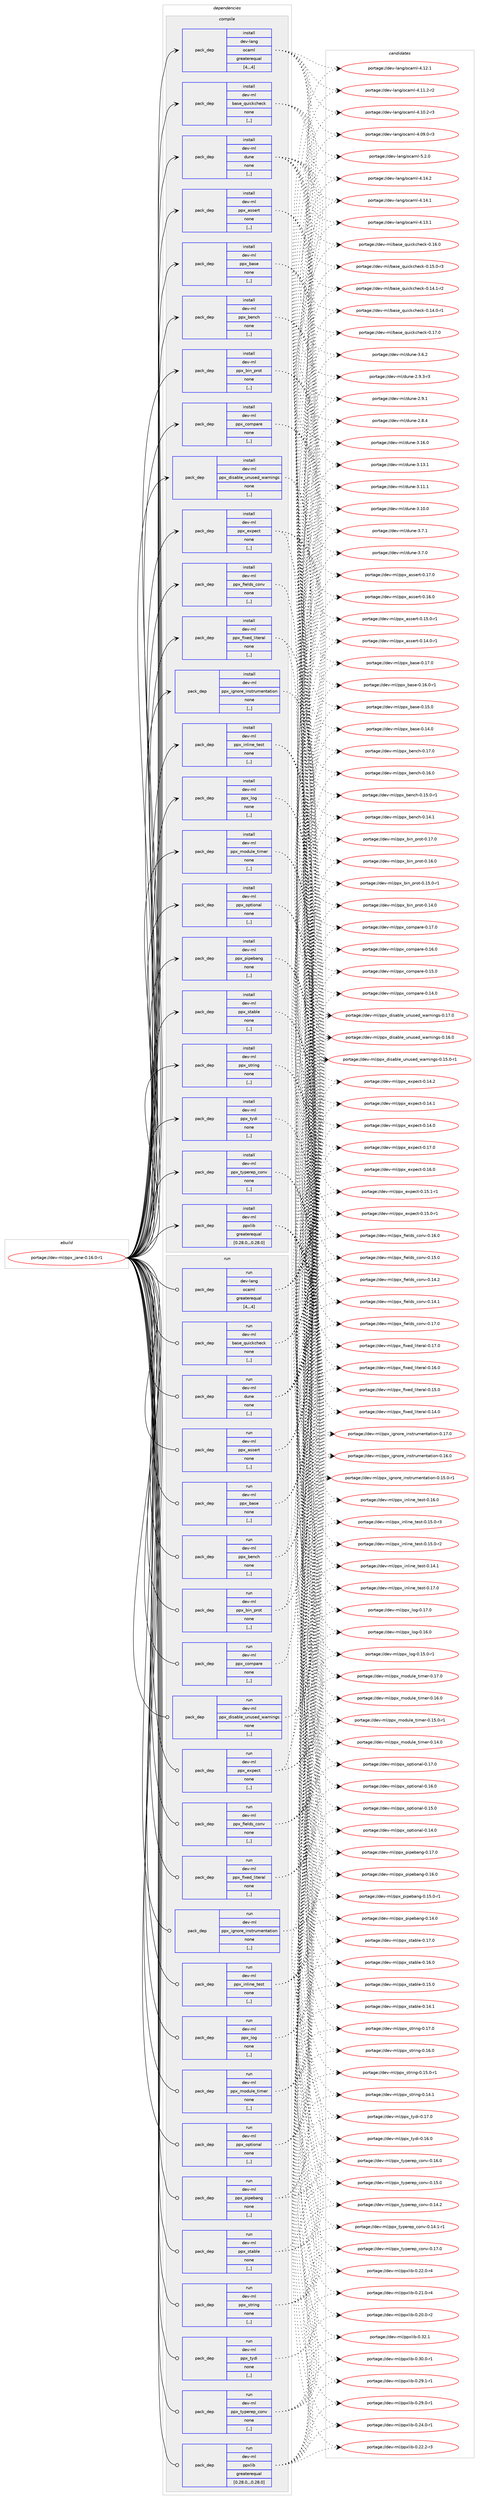 digraph prolog {

# *************
# Graph options
# *************

newrank=true;
concentrate=true;
compound=true;
graph [rankdir=LR,fontname=Helvetica,fontsize=10,ranksep=1.5];#, ranksep=2.5, nodesep=0.2];
edge  [arrowhead=vee];
node  [fontname=Helvetica,fontsize=10];

# **********
# The ebuild
# **********

subgraph cluster_leftcol {
color=gray;
label=<<i>ebuild</i>>;
id [label="portage://dev-ml/ppx_jane-0.16.0-r1", color=red, width=4, href="../dev-ml/ppx_jane-0.16.0-r1.svg"];
}

# ****************
# The dependencies
# ****************

subgraph cluster_midcol {
color=gray;
label=<<i>dependencies</i>>;
subgraph cluster_compile {
fillcolor="#eeeeee";
style=filled;
label=<<i>compile</i>>;
subgraph pack92436 {
dependency123425 [label=<<TABLE BORDER="0" CELLBORDER="1" CELLSPACING="0" CELLPADDING="4" WIDTH="220"><TR><TD ROWSPAN="6" CELLPADDING="30">pack_dep</TD></TR><TR><TD WIDTH="110">install</TD></TR><TR><TD>dev-lang</TD></TR><TR><TD>ocaml</TD></TR><TR><TD>greaterequal</TD></TR><TR><TD>[4,,,4]</TD></TR></TABLE>>, shape=none, color=blue];
}
id:e -> dependency123425:w [weight=20,style="solid",arrowhead="vee"];
subgraph pack92437 {
dependency123426 [label=<<TABLE BORDER="0" CELLBORDER="1" CELLSPACING="0" CELLPADDING="4" WIDTH="220"><TR><TD ROWSPAN="6" CELLPADDING="30">pack_dep</TD></TR><TR><TD WIDTH="110">install</TD></TR><TR><TD>dev-ml</TD></TR><TR><TD>base_quickcheck</TD></TR><TR><TD>none</TD></TR><TR><TD>[,,]</TD></TR></TABLE>>, shape=none, color=blue];
}
id:e -> dependency123426:w [weight=20,style="solid",arrowhead="vee"];
subgraph pack92438 {
dependency123427 [label=<<TABLE BORDER="0" CELLBORDER="1" CELLSPACING="0" CELLPADDING="4" WIDTH="220"><TR><TD ROWSPAN="6" CELLPADDING="30">pack_dep</TD></TR><TR><TD WIDTH="110">install</TD></TR><TR><TD>dev-ml</TD></TR><TR><TD>dune</TD></TR><TR><TD>none</TD></TR><TR><TD>[,,]</TD></TR></TABLE>>, shape=none, color=blue];
}
id:e -> dependency123427:w [weight=20,style="solid",arrowhead="vee"];
subgraph pack92439 {
dependency123428 [label=<<TABLE BORDER="0" CELLBORDER="1" CELLSPACING="0" CELLPADDING="4" WIDTH="220"><TR><TD ROWSPAN="6" CELLPADDING="30">pack_dep</TD></TR><TR><TD WIDTH="110">install</TD></TR><TR><TD>dev-ml</TD></TR><TR><TD>ppx_assert</TD></TR><TR><TD>none</TD></TR><TR><TD>[,,]</TD></TR></TABLE>>, shape=none, color=blue];
}
id:e -> dependency123428:w [weight=20,style="solid",arrowhead="vee"];
subgraph pack92440 {
dependency123429 [label=<<TABLE BORDER="0" CELLBORDER="1" CELLSPACING="0" CELLPADDING="4" WIDTH="220"><TR><TD ROWSPAN="6" CELLPADDING="30">pack_dep</TD></TR><TR><TD WIDTH="110">install</TD></TR><TR><TD>dev-ml</TD></TR><TR><TD>ppx_base</TD></TR><TR><TD>none</TD></TR><TR><TD>[,,]</TD></TR></TABLE>>, shape=none, color=blue];
}
id:e -> dependency123429:w [weight=20,style="solid",arrowhead="vee"];
subgraph pack92441 {
dependency123430 [label=<<TABLE BORDER="0" CELLBORDER="1" CELLSPACING="0" CELLPADDING="4" WIDTH="220"><TR><TD ROWSPAN="6" CELLPADDING="30">pack_dep</TD></TR><TR><TD WIDTH="110">install</TD></TR><TR><TD>dev-ml</TD></TR><TR><TD>ppx_bench</TD></TR><TR><TD>none</TD></TR><TR><TD>[,,]</TD></TR></TABLE>>, shape=none, color=blue];
}
id:e -> dependency123430:w [weight=20,style="solid",arrowhead="vee"];
subgraph pack92442 {
dependency123431 [label=<<TABLE BORDER="0" CELLBORDER="1" CELLSPACING="0" CELLPADDING="4" WIDTH="220"><TR><TD ROWSPAN="6" CELLPADDING="30">pack_dep</TD></TR><TR><TD WIDTH="110">install</TD></TR><TR><TD>dev-ml</TD></TR><TR><TD>ppx_bin_prot</TD></TR><TR><TD>none</TD></TR><TR><TD>[,,]</TD></TR></TABLE>>, shape=none, color=blue];
}
id:e -> dependency123431:w [weight=20,style="solid",arrowhead="vee"];
subgraph pack92443 {
dependency123432 [label=<<TABLE BORDER="0" CELLBORDER="1" CELLSPACING="0" CELLPADDING="4" WIDTH="220"><TR><TD ROWSPAN="6" CELLPADDING="30">pack_dep</TD></TR><TR><TD WIDTH="110">install</TD></TR><TR><TD>dev-ml</TD></TR><TR><TD>ppx_compare</TD></TR><TR><TD>none</TD></TR><TR><TD>[,,]</TD></TR></TABLE>>, shape=none, color=blue];
}
id:e -> dependency123432:w [weight=20,style="solid",arrowhead="vee"];
subgraph pack92444 {
dependency123433 [label=<<TABLE BORDER="0" CELLBORDER="1" CELLSPACING="0" CELLPADDING="4" WIDTH="220"><TR><TD ROWSPAN="6" CELLPADDING="30">pack_dep</TD></TR><TR><TD WIDTH="110">install</TD></TR><TR><TD>dev-ml</TD></TR><TR><TD>ppx_disable_unused_warnings</TD></TR><TR><TD>none</TD></TR><TR><TD>[,,]</TD></TR></TABLE>>, shape=none, color=blue];
}
id:e -> dependency123433:w [weight=20,style="solid",arrowhead="vee"];
subgraph pack92445 {
dependency123434 [label=<<TABLE BORDER="0" CELLBORDER="1" CELLSPACING="0" CELLPADDING="4" WIDTH="220"><TR><TD ROWSPAN="6" CELLPADDING="30">pack_dep</TD></TR><TR><TD WIDTH="110">install</TD></TR><TR><TD>dev-ml</TD></TR><TR><TD>ppx_expect</TD></TR><TR><TD>none</TD></TR><TR><TD>[,,]</TD></TR></TABLE>>, shape=none, color=blue];
}
id:e -> dependency123434:w [weight=20,style="solid",arrowhead="vee"];
subgraph pack92446 {
dependency123435 [label=<<TABLE BORDER="0" CELLBORDER="1" CELLSPACING="0" CELLPADDING="4" WIDTH="220"><TR><TD ROWSPAN="6" CELLPADDING="30">pack_dep</TD></TR><TR><TD WIDTH="110">install</TD></TR><TR><TD>dev-ml</TD></TR><TR><TD>ppx_fields_conv</TD></TR><TR><TD>none</TD></TR><TR><TD>[,,]</TD></TR></TABLE>>, shape=none, color=blue];
}
id:e -> dependency123435:w [weight=20,style="solid",arrowhead="vee"];
subgraph pack92447 {
dependency123436 [label=<<TABLE BORDER="0" CELLBORDER="1" CELLSPACING="0" CELLPADDING="4" WIDTH="220"><TR><TD ROWSPAN="6" CELLPADDING="30">pack_dep</TD></TR><TR><TD WIDTH="110">install</TD></TR><TR><TD>dev-ml</TD></TR><TR><TD>ppx_fixed_literal</TD></TR><TR><TD>none</TD></TR><TR><TD>[,,]</TD></TR></TABLE>>, shape=none, color=blue];
}
id:e -> dependency123436:w [weight=20,style="solid",arrowhead="vee"];
subgraph pack92448 {
dependency123437 [label=<<TABLE BORDER="0" CELLBORDER="1" CELLSPACING="0" CELLPADDING="4" WIDTH="220"><TR><TD ROWSPAN="6" CELLPADDING="30">pack_dep</TD></TR><TR><TD WIDTH="110">install</TD></TR><TR><TD>dev-ml</TD></TR><TR><TD>ppx_ignore_instrumentation</TD></TR><TR><TD>none</TD></TR><TR><TD>[,,]</TD></TR></TABLE>>, shape=none, color=blue];
}
id:e -> dependency123437:w [weight=20,style="solid",arrowhead="vee"];
subgraph pack92449 {
dependency123438 [label=<<TABLE BORDER="0" CELLBORDER="1" CELLSPACING="0" CELLPADDING="4" WIDTH="220"><TR><TD ROWSPAN="6" CELLPADDING="30">pack_dep</TD></TR><TR><TD WIDTH="110">install</TD></TR><TR><TD>dev-ml</TD></TR><TR><TD>ppx_inline_test</TD></TR><TR><TD>none</TD></TR><TR><TD>[,,]</TD></TR></TABLE>>, shape=none, color=blue];
}
id:e -> dependency123438:w [weight=20,style="solid",arrowhead="vee"];
subgraph pack92450 {
dependency123439 [label=<<TABLE BORDER="0" CELLBORDER="1" CELLSPACING="0" CELLPADDING="4" WIDTH="220"><TR><TD ROWSPAN="6" CELLPADDING="30">pack_dep</TD></TR><TR><TD WIDTH="110">install</TD></TR><TR><TD>dev-ml</TD></TR><TR><TD>ppx_log</TD></TR><TR><TD>none</TD></TR><TR><TD>[,,]</TD></TR></TABLE>>, shape=none, color=blue];
}
id:e -> dependency123439:w [weight=20,style="solid",arrowhead="vee"];
subgraph pack92451 {
dependency123440 [label=<<TABLE BORDER="0" CELLBORDER="1" CELLSPACING="0" CELLPADDING="4" WIDTH="220"><TR><TD ROWSPAN="6" CELLPADDING="30">pack_dep</TD></TR><TR><TD WIDTH="110">install</TD></TR><TR><TD>dev-ml</TD></TR><TR><TD>ppx_module_timer</TD></TR><TR><TD>none</TD></TR><TR><TD>[,,]</TD></TR></TABLE>>, shape=none, color=blue];
}
id:e -> dependency123440:w [weight=20,style="solid",arrowhead="vee"];
subgraph pack92452 {
dependency123441 [label=<<TABLE BORDER="0" CELLBORDER="1" CELLSPACING="0" CELLPADDING="4" WIDTH="220"><TR><TD ROWSPAN="6" CELLPADDING="30">pack_dep</TD></TR><TR><TD WIDTH="110">install</TD></TR><TR><TD>dev-ml</TD></TR><TR><TD>ppx_optional</TD></TR><TR><TD>none</TD></TR><TR><TD>[,,]</TD></TR></TABLE>>, shape=none, color=blue];
}
id:e -> dependency123441:w [weight=20,style="solid",arrowhead="vee"];
subgraph pack92453 {
dependency123442 [label=<<TABLE BORDER="0" CELLBORDER="1" CELLSPACING="0" CELLPADDING="4" WIDTH="220"><TR><TD ROWSPAN="6" CELLPADDING="30">pack_dep</TD></TR><TR><TD WIDTH="110">install</TD></TR><TR><TD>dev-ml</TD></TR><TR><TD>ppx_pipebang</TD></TR><TR><TD>none</TD></TR><TR><TD>[,,]</TD></TR></TABLE>>, shape=none, color=blue];
}
id:e -> dependency123442:w [weight=20,style="solid",arrowhead="vee"];
subgraph pack92454 {
dependency123443 [label=<<TABLE BORDER="0" CELLBORDER="1" CELLSPACING="0" CELLPADDING="4" WIDTH="220"><TR><TD ROWSPAN="6" CELLPADDING="30">pack_dep</TD></TR><TR><TD WIDTH="110">install</TD></TR><TR><TD>dev-ml</TD></TR><TR><TD>ppx_stable</TD></TR><TR><TD>none</TD></TR><TR><TD>[,,]</TD></TR></TABLE>>, shape=none, color=blue];
}
id:e -> dependency123443:w [weight=20,style="solid",arrowhead="vee"];
subgraph pack92455 {
dependency123444 [label=<<TABLE BORDER="0" CELLBORDER="1" CELLSPACING="0" CELLPADDING="4" WIDTH="220"><TR><TD ROWSPAN="6" CELLPADDING="30">pack_dep</TD></TR><TR><TD WIDTH="110">install</TD></TR><TR><TD>dev-ml</TD></TR><TR><TD>ppx_string</TD></TR><TR><TD>none</TD></TR><TR><TD>[,,]</TD></TR></TABLE>>, shape=none, color=blue];
}
id:e -> dependency123444:w [weight=20,style="solid",arrowhead="vee"];
subgraph pack92456 {
dependency123445 [label=<<TABLE BORDER="0" CELLBORDER="1" CELLSPACING="0" CELLPADDING="4" WIDTH="220"><TR><TD ROWSPAN="6" CELLPADDING="30">pack_dep</TD></TR><TR><TD WIDTH="110">install</TD></TR><TR><TD>dev-ml</TD></TR><TR><TD>ppx_tydi</TD></TR><TR><TD>none</TD></TR><TR><TD>[,,]</TD></TR></TABLE>>, shape=none, color=blue];
}
id:e -> dependency123445:w [weight=20,style="solid",arrowhead="vee"];
subgraph pack92457 {
dependency123446 [label=<<TABLE BORDER="0" CELLBORDER="1" CELLSPACING="0" CELLPADDING="4" WIDTH="220"><TR><TD ROWSPAN="6" CELLPADDING="30">pack_dep</TD></TR><TR><TD WIDTH="110">install</TD></TR><TR><TD>dev-ml</TD></TR><TR><TD>ppx_typerep_conv</TD></TR><TR><TD>none</TD></TR><TR><TD>[,,]</TD></TR></TABLE>>, shape=none, color=blue];
}
id:e -> dependency123446:w [weight=20,style="solid",arrowhead="vee"];
subgraph pack92458 {
dependency123447 [label=<<TABLE BORDER="0" CELLBORDER="1" CELLSPACING="0" CELLPADDING="4" WIDTH="220"><TR><TD ROWSPAN="6" CELLPADDING="30">pack_dep</TD></TR><TR><TD WIDTH="110">install</TD></TR><TR><TD>dev-ml</TD></TR><TR><TD>ppxlib</TD></TR><TR><TD>greaterequal</TD></TR><TR><TD>[0.28.0,,,0.28.0]</TD></TR></TABLE>>, shape=none, color=blue];
}
id:e -> dependency123447:w [weight=20,style="solid",arrowhead="vee"];
}
subgraph cluster_compileandrun {
fillcolor="#eeeeee";
style=filled;
label=<<i>compile and run</i>>;
}
subgraph cluster_run {
fillcolor="#eeeeee";
style=filled;
label=<<i>run</i>>;
subgraph pack92459 {
dependency123448 [label=<<TABLE BORDER="0" CELLBORDER="1" CELLSPACING="0" CELLPADDING="4" WIDTH="220"><TR><TD ROWSPAN="6" CELLPADDING="30">pack_dep</TD></TR><TR><TD WIDTH="110">run</TD></TR><TR><TD>dev-lang</TD></TR><TR><TD>ocaml</TD></TR><TR><TD>greaterequal</TD></TR><TR><TD>[4,,,4]</TD></TR></TABLE>>, shape=none, color=blue];
}
id:e -> dependency123448:w [weight=20,style="solid",arrowhead="odot"];
subgraph pack92460 {
dependency123449 [label=<<TABLE BORDER="0" CELLBORDER="1" CELLSPACING="0" CELLPADDING="4" WIDTH="220"><TR><TD ROWSPAN="6" CELLPADDING="30">pack_dep</TD></TR><TR><TD WIDTH="110">run</TD></TR><TR><TD>dev-ml</TD></TR><TR><TD>base_quickcheck</TD></TR><TR><TD>none</TD></TR><TR><TD>[,,]</TD></TR></TABLE>>, shape=none, color=blue];
}
id:e -> dependency123449:w [weight=20,style="solid",arrowhead="odot"];
subgraph pack92461 {
dependency123450 [label=<<TABLE BORDER="0" CELLBORDER="1" CELLSPACING="0" CELLPADDING="4" WIDTH="220"><TR><TD ROWSPAN="6" CELLPADDING="30">pack_dep</TD></TR><TR><TD WIDTH="110">run</TD></TR><TR><TD>dev-ml</TD></TR><TR><TD>dune</TD></TR><TR><TD>none</TD></TR><TR><TD>[,,]</TD></TR></TABLE>>, shape=none, color=blue];
}
id:e -> dependency123450:w [weight=20,style="solid",arrowhead="odot"];
subgraph pack92462 {
dependency123451 [label=<<TABLE BORDER="0" CELLBORDER="1" CELLSPACING="0" CELLPADDING="4" WIDTH="220"><TR><TD ROWSPAN="6" CELLPADDING="30">pack_dep</TD></TR><TR><TD WIDTH="110">run</TD></TR><TR><TD>dev-ml</TD></TR><TR><TD>ppx_assert</TD></TR><TR><TD>none</TD></TR><TR><TD>[,,]</TD></TR></TABLE>>, shape=none, color=blue];
}
id:e -> dependency123451:w [weight=20,style="solid",arrowhead="odot"];
subgraph pack92463 {
dependency123452 [label=<<TABLE BORDER="0" CELLBORDER="1" CELLSPACING="0" CELLPADDING="4" WIDTH="220"><TR><TD ROWSPAN="6" CELLPADDING="30">pack_dep</TD></TR><TR><TD WIDTH="110">run</TD></TR><TR><TD>dev-ml</TD></TR><TR><TD>ppx_base</TD></TR><TR><TD>none</TD></TR><TR><TD>[,,]</TD></TR></TABLE>>, shape=none, color=blue];
}
id:e -> dependency123452:w [weight=20,style="solid",arrowhead="odot"];
subgraph pack92464 {
dependency123453 [label=<<TABLE BORDER="0" CELLBORDER="1" CELLSPACING="0" CELLPADDING="4" WIDTH="220"><TR><TD ROWSPAN="6" CELLPADDING="30">pack_dep</TD></TR><TR><TD WIDTH="110">run</TD></TR><TR><TD>dev-ml</TD></TR><TR><TD>ppx_bench</TD></TR><TR><TD>none</TD></TR><TR><TD>[,,]</TD></TR></TABLE>>, shape=none, color=blue];
}
id:e -> dependency123453:w [weight=20,style="solid",arrowhead="odot"];
subgraph pack92465 {
dependency123454 [label=<<TABLE BORDER="0" CELLBORDER="1" CELLSPACING="0" CELLPADDING="4" WIDTH="220"><TR><TD ROWSPAN="6" CELLPADDING="30">pack_dep</TD></TR><TR><TD WIDTH="110">run</TD></TR><TR><TD>dev-ml</TD></TR><TR><TD>ppx_bin_prot</TD></TR><TR><TD>none</TD></TR><TR><TD>[,,]</TD></TR></TABLE>>, shape=none, color=blue];
}
id:e -> dependency123454:w [weight=20,style="solid",arrowhead="odot"];
subgraph pack92466 {
dependency123455 [label=<<TABLE BORDER="0" CELLBORDER="1" CELLSPACING="0" CELLPADDING="4" WIDTH="220"><TR><TD ROWSPAN="6" CELLPADDING="30">pack_dep</TD></TR><TR><TD WIDTH="110">run</TD></TR><TR><TD>dev-ml</TD></TR><TR><TD>ppx_compare</TD></TR><TR><TD>none</TD></TR><TR><TD>[,,]</TD></TR></TABLE>>, shape=none, color=blue];
}
id:e -> dependency123455:w [weight=20,style="solid",arrowhead="odot"];
subgraph pack92467 {
dependency123456 [label=<<TABLE BORDER="0" CELLBORDER="1" CELLSPACING="0" CELLPADDING="4" WIDTH="220"><TR><TD ROWSPAN="6" CELLPADDING="30">pack_dep</TD></TR><TR><TD WIDTH="110">run</TD></TR><TR><TD>dev-ml</TD></TR><TR><TD>ppx_disable_unused_warnings</TD></TR><TR><TD>none</TD></TR><TR><TD>[,,]</TD></TR></TABLE>>, shape=none, color=blue];
}
id:e -> dependency123456:w [weight=20,style="solid",arrowhead="odot"];
subgraph pack92468 {
dependency123457 [label=<<TABLE BORDER="0" CELLBORDER="1" CELLSPACING="0" CELLPADDING="4" WIDTH="220"><TR><TD ROWSPAN="6" CELLPADDING="30">pack_dep</TD></TR><TR><TD WIDTH="110">run</TD></TR><TR><TD>dev-ml</TD></TR><TR><TD>ppx_expect</TD></TR><TR><TD>none</TD></TR><TR><TD>[,,]</TD></TR></TABLE>>, shape=none, color=blue];
}
id:e -> dependency123457:w [weight=20,style="solid",arrowhead="odot"];
subgraph pack92469 {
dependency123458 [label=<<TABLE BORDER="0" CELLBORDER="1" CELLSPACING="0" CELLPADDING="4" WIDTH="220"><TR><TD ROWSPAN="6" CELLPADDING="30">pack_dep</TD></TR><TR><TD WIDTH="110">run</TD></TR><TR><TD>dev-ml</TD></TR><TR><TD>ppx_fields_conv</TD></TR><TR><TD>none</TD></TR><TR><TD>[,,]</TD></TR></TABLE>>, shape=none, color=blue];
}
id:e -> dependency123458:w [weight=20,style="solid",arrowhead="odot"];
subgraph pack92470 {
dependency123459 [label=<<TABLE BORDER="0" CELLBORDER="1" CELLSPACING="0" CELLPADDING="4" WIDTH="220"><TR><TD ROWSPAN="6" CELLPADDING="30">pack_dep</TD></TR><TR><TD WIDTH="110">run</TD></TR><TR><TD>dev-ml</TD></TR><TR><TD>ppx_fixed_literal</TD></TR><TR><TD>none</TD></TR><TR><TD>[,,]</TD></TR></TABLE>>, shape=none, color=blue];
}
id:e -> dependency123459:w [weight=20,style="solid",arrowhead="odot"];
subgraph pack92471 {
dependency123460 [label=<<TABLE BORDER="0" CELLBORDER="1" CELLSPACING="0" CELLPADDING="4" WIDTH="220"><TR><TD ROWSPAN="6" CELLPADDING="30">pack_dep</TD></TR><TR><TD WIDTH="110">run</TD></TR><TR><TD>dev-ml</TD></TR><TR><TD>ppx_ignore_instrumentation</TD></TR><TR><TD>none</TD></TR><TR><TD>[,,]</TD></TR></TABLE>>, shape=none, color=blue];
}
id:e -> dependency123460:w [weight=20,style="solid",arrowhead="odot"];
subgraph pack92472 {
dependency123461 [label=<<TABLE BORDER="0" CELLBORDER="1" CELLSPACING="0" CELLPADDING="4" WIDTH="220"><TR><TD ROWSPAN="6" CELLPADDING="30">pack_dep</TD></TR><TR><TD WIDTH="110">run</TD></TR><TR><TD>dev-ml</TD></TR><TR><TD>ppx_inline_test</TD></TR><TR><TD>none</TD></TR><TR><TD>[,,]</TD></TR></TABLE>>, shape=none, color=blue];
}
id:e -> dependency123461:w [weight=20,style="solid",arrowhead="odot"];
subgraph pack92473 {
dependency123462 [label=<<TABLE BORDER="0" CELLBORDER="1" CELLSPACING="0" CELLPADDING="4" WIDTH="220"><TR><TD ROWSPAN="6" CELLPADDING="30">pack_dep</TD></TR><TR><TD WIDTH="110">run</TD></TR><TR><TD>dev-ml</TD></TR><TR><TD>ppx_log</TD></TR><TR><TD>none</TD></TR><TR><TD>[,,]</TD></TR></TABLE>>, shape=none, color=blue];
}
id:e -> dependency123462:w [weight=20,style="solid",arrowhead="odot"];
subgraph pack92474 {
dependency123463 [label=<<TABLE BORDER="0" CELLBORDER="1" CELLSPACING="0" CELLPADDING="4" WIDTH="220"><TR><TD ROWSPAN="6" CELLPADDING="30">pack_dep</TD></TR><TR><TD WIDTH="110">run</TD></TR><TR><TD>dev-ml</TD></TR><TR><TD>ppx_module_timer</TD></TR><TR><TD>none</TD></TR><TR><TD>[,,]</TD></TR></TABLE>>, shape=none, color=blue];
}
id:e -> dependency123463:w [weight=20,style="solid",arrowhead="odot"];
subgraph pack92475 {
dependency123464 [label=<<TABLE BORDER="0" CELLBORDER="1" CELLSPACING="0" CELLPADDING="4" WIDTH="220"><TR><TD ROWSPAN="6" CELLPADDING="30">pack_dep</TD></TR><TR><TD WIDTH="110">run</TD></TR><TR><TD>dev-ml</TD></TR><TR><TD>ppx_optional</TD></TR><TR><TD>none</TD></TR><TR><TD>[,,]</TD></TR></TABLE>>, shape=none, color=blue];
}
id:e -> dependency123464:w [weight=20,style="solid",arrowhead="odot"];
subgraph pack92476 {
dependency123465 [label=<<TABLE BORDER="0" CELLBORDER="1" CELLSPACING="0" CELLPADDING="4" WIDTH="220"><TR><TD ROWSPAN="6" CELLPADDING="30">pack_dep</TD></TR><TR><TD WIDTH="110">run</TD></TR><TR><TD>dev-ml</TD></TR><TR><TD>ppx_pipebang</TD></TR><TR><TD>none</TD></TR><TR><TD>[,,]</TD></TR></TABLE>>, shape=none, color=blue];
}
id:e -> dependency123465:w [weight=20,style="solid",arrowhead="odot"];
subgraph pack92477 {
dependency123466 [label=<<TABLE BORDER="0" CELLBORDER="1" CELLSPACING="0" CELLPADDING="4" WIDTH="220"><TR><TD ROWSPAN="6" CELLPADDING="30">pack_dep</TD></TR><TR><TD WIDTH="110">run</TD></TR><TR><TD>dev-ml</TD></TR><TR><TD>ppx_stable</TD></TR><TR><TD>none</TD></TR><TR><TD>[,,]</TD></TR></TABLE>>, shape=none, color=blue];
}
id:e -> dependency123466:w [weight=20,style="solid",arrowhead="odot"];
subgraph pack92478 {
dependency123467 [label=<<TABLE BORDER="0" CELLBORDER="1" CELLSPACING="0" CELLPADDING="4" WIDTH="220"><TR><TD ROWSPAN="6" CELLPADDING="30">pack_dep</TD></TR><TR><TD WIDTH="110">run</TD></TR><TR><TD>dev-ml</TD></TR><TR><TD>ppx_string</TD></TR><TR><TD>none</TD></TR><TR><TD>[,,]</TD></TR></TABLE>>, shape=none, color=blue];
}
id:e -> dependency123467:w [weight=20,style="solid",arrowhead="odot"];
subgraph pack92479 {
dependency123468 [label=<<TABLE BORDER="0" CELLBORDER="1" CELLSPACING="0" CELLPADDING="4" WIDTH="220"><TR><TD ROWSPAN="6" CELLPADDING="30">pack_dep</TD></TR><TR><TD WIDTH="110">run</TD></TR><TR><TD>dev-ml</TD></TR><TR><TD>ppx_tydi</TD></TR><TR><TD>none</TD></TR><TR><TD>[,,]</TD></TR></TABLE>>, shape=none, color=blue];
}
id:e -> dependency123468:w [weight=20,style="solid",arrowhead="odot"];
subgraph pack92480 {
dependency123469 [label=<<TABLE BORDER="0" CELLBORDER="1" CELLSPACING="0" CELLPADDING="4" WIDTH="220"><TR><TD ROWSPAN="6" CELLPADDING="30">pack_dep</TD></TR><TR><TD WIDTH="110">run</TD></TR><TR><TD>dev-ml</TD></TR><TR><TD>ppx_typerep_conv</TD></TR><TR><TD>none</TD></TR><TR><TD>[,,]</TD></TR></TABLE>>, shape=none, color=blue];
}
id:e -> dependency123469:w [weight=20,style="solid",arrowhead="odot"];
subgraph pack92481 {
dependency123470 [label=<<TABLE BORDER="0" CELLBORDER="1" CELLSPACING="0" CELLPADDING="4" WIDTH="220"><TR><TD ROWSPAN="6" CELLPADDING="30">pack_dep</TD></TR><TR><TD WIDTH="110">run</TD></TR><TR><TD>dev-ml</TD></TR><TR><TD>ppxlib</TD></TR><TR><TD>greaterequal</TD></TR><TR><TD>[0.28.0,,,0.28.0]</TD></TR></TABLE>>, shape=none, color=blue];
}
id:e -> dependency123470:w [weight=20,style="solid",arrowhead="odot"];
}
}

# **************
# The candidates
# **************

subgraph cluster_choices {
rank=same;
color=gray;
label=<<i>candidates</i>>;

subgraph choice92436 {
color=black;
nodesep=1;
choice1001011184510897110103471119997109108455346504648 [label="portage://dev-lang/ocaml-5.2.0", color=red, width=4,href="../dev-lang/ocaml-5.2.0.svg"];
choice100101118451089711010347111999710910845524649524650 [label="portage://dev-lang/ocaml-4.14.2", color=red, width=4,href="../dev-lang/ocaml-4.14.2.svg"];
choice100101118451089711010347111999710910845524649524649 [label="portage://dev-lang/ocaml-4.14.1", color=red, width=4,href="../dev-lang/ocaml-4.14.1.svg"];
choice100101118451089711010347111999710910845524649514649 [label="portage://dev-lang/ocaml-4.13.1", color=red, width=4,href="../dev-lang/ocaml-4.13.1.svg"];
choice100101118451089711010347111999710910845524649504649 [label="portage://dev-lang/ocaml-4.12.1", color=red, width=4,href="../dev-lang/ocaml-4.12.1.svg"];
choice1001011184510897110103471119997109108455246494946504511450 [label="portage://dev-lang/ocaml-4.11.2-r2", color=red, width=4,href="../dev-lang/ocaml-4.11.2-r2.svg"];
choice1001011184510897110103471119997109108455246494846504511451 [label="portage://dev-lang/ocaml-4.10.2-r3", color=red, width=4,href="../dev-lang/ocaml-4.10.2-r3.svg"];
choice1001011184510897110103471119997109108455246485746484511451 [label="portage://dev-lang/ocaml-4.09.0-r3", color=red, width=4,href="../dev-lang/ocaml-4.09.0-r3.svg"];
dependency123425:e -> choice1001011184510897110103471119997109108455346504648:w [style=dotted,weight="100"];
dependency123425:e -> choice100101118451089711010347111999710910845524649524650:w [style=dotted,weight="100"];
dependency123425:e -> choice100101118451089711010347111999710910845524649524649:w [style=dotted,weight="100"];
dependency123425:e -> choice100101118451089711010347111999710910845524649514649:w [style=dotted,weight="100"];
dependency123425:e -> choice100101118451089711010347111999710910845524649504649:w [style=dotted,weight="100"];
dependency123425:e -> choice1001011184510897110103471119997109108455246494946504511450:w [style=dotted,weight="100"];
dependency123425:e -> choice1001011184510897110103471119997109108455246494846504511451:w [style=dotted,weight="100"];
dependency123425:e -> choice1001011184510897110103471119997109108455246485746484511451:w [style=dotted,weight="100"];
}
subgraph choice92437 {
color=black;
nodesep=1;
choice100101118451091084798971151019511311710599107991041019910745484649554648 [label="portage://dev-ml/base_quickcheck-0.17.0", color=red, width=4,href="../dev-ml/base_quickcheck-0.17.0.svg"];
choice100101118451091084798971151019511311710599107991041019910745484649544648 [label="portage://dev-ml/base_quickcheck-0.16.0", color=red, width=4,href="../dev-ml/base_quickcheck-0.16.0.svg"];
choice1001011184510910847989711510195113117105991079910410199107454846495346484511451 [label="portage://dev-ml/base_quickcheck-0.15.0-r3", color=red, width=4,href="../dev-ml/base_quickcheck-0.15.0-r3.svg"];
choice1001011184510910847989711510195113117105991079910410199107454846495246494511450 [label="portage://dev-ml/base_quickcheck-0.14.1-r2", color=red, width=4,href="../dev-ml/base_quickcheck-0.14.1-r2.svg"];
choice1001011184510910847989711510195113117105991079910410199107454846495246484511449 [label="portage://dev-ml/base_quickcheck-0.14.0-r1", color=red, width=4,href="../dev-ml/base_quickcheck-0.14.0-r1.svg"];
dependency123426:e -> choice100101118451091084798971151019511311710599107991041019910745484649554648:w [style=dotted,weight="100"];
dependency123426:e -> choice100101118451091084798971151019511311710599107991041019910745484649544648:w [style=dotted,weight="100"];
dependency123426:e -> choice1001011184510910847989711510195113117105991079910410199107454846495346484511451:w [style=dotted,weight="100"];
dependency123426:e -> choice1001011184510910847989711510195113117105991079910410199107454846495246494511450:w [style=dotted,weight="100"];
dependency123426:e -> choice1001011184510910847989711510195113117105991079910410199107454846495246484511449:w [style=dotted,weight="100"];
}
subgraph choice92438 {
color=black;
nodesep=1;
choice100101118451091084710011711010145514649544648 [label="portage://dev-ml/dune-3.16.0", color=red, width=4,href="../dev-ml/dune-3.16.0.svg"];
choice100101118451091084710011711010145514649514649 [label="portage://dev-ml/dune-3.13.1", color=red, width=4,href="../dev-ml/dune-3.13.1.svg"];
choice100101118451091084710011711010145514649494649 [label="portage://dev-ml/dune-3.11.1", color=red, width=4,href="../dev-ml/dune-3.11.1.svg"];
choice100101118451091084710011711010145514649484648 [label="portage://dev-ml/dune-3.10.0", color=red, width=4,href="../dev-ml/dune-3.10.0.svg"];
choice1001011184510910847100117110101455146554649 [label="portage://dev-ml/dune-3.7.1", color=red, width=4,href="../dev-ml/dune-3.7.1.svg"];
choice1001011184510910847100117110101455146554648 [label="portage://dev-ml/dune-3.7.0", color=red, width=4,href="../dev-ml/dune-3.7.0.svg"];
choice1001011184510910847100117110101455146544650 [label="portage://dev-ml/dune-3.6.2", color=red, width=4,href="../dev-ml/dune-3.6.2.svg"];
choice10010111845109108471001171101014550465746514511451 [label="portage://dev-ml/dune-2.9.3-r3", color=red, width=4,href="../dev-ml/dune-2.9.3-r3.svg"];
choice1001011184510910847100117110101455046574649 [label="portage://dev-ml/dune-2.9.1", color=red, width=4,href="../dev-ml/dune-2.9.1.svg"];
choice1001011184510910847100117110101455046564652 [label="portage://dev-ml/dune-2.8.4", color=red, width=4,href="../dev-ml/dune-2.8.4.svg"];
dependency123427:e -> choice100101118451091084710011711010145514649544648:w [style=dotted,weight="100"];
dependency123427:e -> choice100101118451091084710011711010145514649514649:w [style=dotted,weight="100"];
dependency123427:e -> choice100101118451091084710011711010145514649494649:w [style=dotted,weight="100"];
dependency123427:e -> choice100101118451091084710011711010145514649484648:w [style=dotted,weight="100"];
dependency123427:e -> choice1001011184510910847100117110101455146554649:w [style=dotted,weight="100"];
dependency123427:e -> choice1001011184510910847100117110101455146554648:w [style=dotted,weight="100"];
dependency123427:e -> choice1001011184510910847100117110101455146544650:w [style=dotted,weight="100"];
dependency123427:e -> choice10010111845109108471001171101014550465746514511451:w [style=dotted,weight="100"];
dependency123427:e -> choice1001011184510910847100117110101455046574649:w [style=dotted,weight="100"];
dependency123427:e -> choice1001011184510910847100117110101455046564652:w [style=dotted,weight="100"];
}
subgraph choice92439 {
color=black;
nodesep=1;
choice1001011184510910847112112120959711511510111411645484649554648 [label="portage://dev-ml/ppx_assert-0.17.0", color=red, width=4,href="../dev-ml/ppx_assert-0.17.0.svg"];
choice1001011184510910847112112120959711511510111411645484649544648 [label="portage://dev-ml/ppx_assert-0.16.0", color=red, width=4,href="../dev-ml/ppx_assert-0.16.0.svg"];
choice10010111845109108471121121209597115115101114116454846495346484511449 [label="portage://dev-ml/ppx_assert-0.15.0-r1", color=red, width=4,href="../dev-ml/ppx_assert-0.15.0-r1.svg"];
choice10010111845109108471121121209597115115101114116454846495246484511449 [label="portage://dev-ml/ppx_assert-0.14.0-r1", color=red, width=4,href="../dev-ml/ppx_assert-0.14.0-r1.svg"];
dependency123428:e -> choice1001011184510910847112112120959711511510111411645484649554648:w [style=dotted,weight="100"];
dependency123428:e -> choice1001011184510910847112112120959711511510111411645484649544648:w [style=dotted,weight="100"];
dependency123428:e -> choice10010111845109108471121121209597115115101114116454846495346484511449:w [style=dotted,weight="100"];
dependency123428:e -> choice10010111845109108471121121209597115115101114116454846495246484511449:w [style=dotted,weight="100"];
}
subgraph choice92440 {
color=black;
nodesep=1;
choice100101118451091084711211212095989711510145484649554648 [label="portage://dev-ml/ppx_base-0.17.0", color=red, width=4,href="../dev-ml/ppx_base-0.17.0.svg"];
choice1001011184510910847112112120959897115101454846495446484511449 [label="portage://dev-ml/ppx_base-0.16.0-r1", color=red, width=4,href="../dev-ml/ppx_base-0.16.0-r1.svg"];
choice100101118451091084711211212095989711510145484649534648 [label="portage://dev-ml/ppx_base-0.15.0", color=red, width=4,href="../dev-ml/ppx_base-0.15.0.svg"];
choice100101118451091084711211212095989711510145484649524648 [label="portage://dev-ml/ppx_base-0.14.0", color=red, width=4,href="../dev-ml/ppx_base-0.14.0.svg"];
dependency123429:e -> choice100101118451091084711211212095989711510145484649554648:w [style=dotted,weight="100"];
dependency123429:e -> choice1001011184510910847112112120959897115101454846495446484511449:w [style=dotted,weight="100"];
dependency123429:e -> choice100101118451091084711211212095989711510145484649534648:w [style=dotted,weight="100"];
dependency123429:e -> choice100101118451091084711211212095989711510145484649524648:w [style=dotted,weight="100"];
}
subgraph choice92441 {
color=black;
nodesep=1;
choice100101118451091084711211212095981011109910445484649554648 [label="portage://dev-ml/ppx_bench-0.17.0", color=red, width=4,href="../dev-ml/ppx_bench-0.17.0.svg"];
choice100101118451091084711211212095981011109910445484649544648 [label="portage://dev-ml/ppx_bench-0.16.0", color=red, width=4,href="../dev-ml/ppx_bench-0.16.0.svg"];
choice1001011184510910847112112120959810111099104454846495346484511449 [label="portage://dev-ml/ppx_bench-0.15.0-r1", color=red, width=4,href="../dev-ml/ppx_bench-0.15.0-r1.svg"];
choice100101118451091084711211212095981011109910445484649524649 [label="portage://dev-ml/ppx_bench-0.14.1", color=red, width=4,href="../dev-ml/ppx_bench-0.14.1.svg"];
dependency123430:e -> choice100101118451091084711211212095981011109910445484649554648:w [style=dotted,weight="100"];
dependency123430:e -> choice100101118451091084711211212095981011109910445484649544648:w [style=dotted,weight="100"];
dependency123430:e -> choice1001011184510910847112112120959810111099104454846495346484511449:w [style=dotted,weight="100"];
dependency123430:e -> choice100101118451091084711211212095981011109910445484649524649:w [style=dotted,weight="100"];
}
subgraph choice92442 {
color=black;
nodesep=1;
choice100101118451091084711211212095981051109511211411111645484649554648 [label="portage://dev-ml/ppx_bin_prot-0.17.0", color=red, width=4,href="../dev-ml/ppx_bin_prot-0.17.0.svg"];
choice100101118451091084711211212095981051109511211411111645484649544648 [label="portage://dev-ml/ppx_bin_prot-0.16.0", color=red, width=4,href="../dev-ml/ppx_bin_prot-0.16.0.svg"];
choice1001011184510910847112112120959810511095112114111116454846495346484511449 [label="portage://dev-ml/ppx_bin_prot-0.15.0-r1", color=red, width=4,href="../dev-ml/ppx_bin_prot-0.15.0-r1.svg"];
choice100101118451091084711211212095981051109511211411111645484649524648 [label="portage://dev-ml/ppx_bin_prot-0.14.0", color=red, width=4,href="../dev-ml/ppx_bin_prot-0.14.0.svg"];
dependency123431:e -> choice100101118451091084711211212095981051109511211411111645484649554648:w [style=dotted,weight="100"];
dependency123431:e -> choice100101118451091084711211212095981051109511211411111645484649544648:w [style=dotted,weight="100"];
dependency123431:e -> choice1001011184510910847112112120959810511095112114111116454846495346484511449:w [style=dotted,weight="100"];
dependency123431:e -> choice100101118451091084711211212095981051109511211411111645484649524648:w [style=dotted,weight="100"];
}
subgraph choice92443 {
color=black;
nodesep=1;
choice100101118451091084711211212095991111091129711410145484649554648 [label="portage://dev-ml/ppx_compare-0.17.0", color=red, width=4,href="../dev-ml/ppx_compare-0.17.0.svg"];
choice100101118451091084711211212095991111091129711410145484649544648 [label="portage://dev-ml/ppx_compare-0.16.0", color=red, width=4,href="../dev-ml/ppx_compare-0.16.0.svg"];
choice100101118451091084711211212095991111091129711410145484649534648 [label="portage://dev-ml/ppx_compare-0.15.0", color=red, width=4,href="../dev-ml/ppx_compare-0.15.0.svg"];
choice100101118451091084711211212095991111091129711410145484649524648 [label="portage://dev-ml/ppx_compare-0.14.0", color=red, width=4,href="../dev-ml/ppx_compare-0.14.0.svg"];
dependency123432:e -> choice100101118451091084711211212095991111091129711410145484649554648:w [style=dotted,weight="100"];
dependency123432:e -> choice100101118451091084711211212095991111091129711410145484649544648:w [style=dotted,weight="100"];
dependency123432:e -> choice100101118451091084711211212095991111091129711410145484649534648:w [style=dotted,weight="100"];
dependency123432:e -> choice100101118451091084711211212095991111091129711410145484649524648:w [style=dotted,weight="100"];
}
subgraph choice92444 {
color=black;
nodesep=1;
choice100101118451091084711211212095100105115979810810195117110117115101100951199711411010511010311545484649554648 [label="portage://dev-ml/ppx_disable_unused_warnings-0.17.0", color=red, width=4,href="../dev-ml/ppx_disable_unused_warnings-0.17.0.svg"];
choice100101118451091084711211212095100105115979810810195117110117115101100951199711411010511010311545484649544648 [label="portage://dev-ml/ppx_disable_unused_warnings-0.16.0", color=red, width=4,href="../dev-ml/ppx_disable_unused_warnings-0.16.0.svg"];
choice1001011184510910847112112120951001051159798108101951171101171151011009511997114110105110103115454846495346484511449 [label="portage://dev-ml/ppx_disable_unused_warnings-0.15.0-r1", color=red, width=4,href="../dev-ml/ppx_disable_unused_warnings-0.15.0-r1.svg"];
dependency123433:e -> choice100101118451091084711211212095100105115979810810195117110117115101100951199711411010511010311545484649554648:w [style=dotted,weight="100"];
dependency123433:e -> choice100101118451091084711211212095100105115979810810195117110117115101100951199711411010511010311545484649544648:w [style=dotted,weight="100"];
dependency123433:e -> choice1001011184510910847112112120951001051159798108101951171101171151011009511997114110105110103115454846495346484511449:w [style=dotted,weight="100"];
}
subgraph choice92445 {
color=black;
nodesep=1;
choice1001011184510910847112112120951011201121019911645484649554648 [label="portage://dev-ml/ppx_expect-0.17.0", color=red, width=4,href="../dev-ml/ppx_expect-0.17.0.svg"];
choice1001011184510910847112112120951011201121019911645484649544648 [label="portage://dev-ml/ppx_expect-0.16.0", color=red, width=4,href="../dev-ml/ppx_expect-0.16.0.svg"];
choice10010111845109108471121121209510112011210199116454846495346494511449 [label="portage://dev-ml/ppx_expect-0.15.1-r1", color=red, width=4,href="../dev-ml/ppx_expect-0.15.1-r1.svg"];
choice10010111845109108471121121209510112011210199116454846495346484511449 [label="portage://dev-ml/ppx_expect-0.15.0-r1", color=red, width=4,href="../dev-ml/ppx_expect-0.15.0-r1.svg"];
choice1001011184510910847112112120951011201121019911645484649524650 [label="portage://dev-ml/ppx_expect-0.14.2", color=red, width=4,href="../dev-ml/ppx_expect-0.14.2.svg"];
choice1001011184510910847112112120951011201121019911645484649524649 [label="portage://dev-ml/ppx_expect-0.14.1", color=red, width=4,href="../dev-ml/ppx_expect-0.14.1.svg"];
choice1001011184510910847112112120951011201121019911645484649524648 [label="portage://dev-ml/ppx_expect-0.14.0", color=red, width=4,href="../dev-ml/ppx_expect-0.14.0.svg"];
dependency123434:e -> choice1001011184510910847112112120951011201121019911645484649554648:w [style=dotted,weight="100"];
dependency123434:e -> choice1001011184510910847112112120951011201121019911645484649544648:w [style=dotted,weight="100"];
dependency123434:e -> choice10010111845109108471121121209510112011210199116454846495346494511449:w [style=dotted,weight="100"];
dependency123434:e -> choice10010111845109108471121121209510112011210199116454846495346484511449:w [style=dotted,weight="100"];
dependency123434:e -> choice1001011184510910847112112120951011201121019911645484649524650:w [style=dotted,weight="100"];
dependency123434:e -> choice1001011184510910847112112120951011201121019911645484649524649:w [style=dotted,weight="100"];
dependency123434:e -> choice1001011184510910847112112120951011201121019911645484649524648:w [style=dotted,weight="100"];
}
subgraph choice92446 {
color=black;
nodesep=1;
choice100101118451091084711211212095102105101108100115959911111011845484649554648 [label="portage://dev-ml/ppx_fields_conv-0.17.0", color=red, width=4,href="../dev-ml/ppx_fields_conv-0.17.0.svg"];
choice100101118451091084711211212095102105101108100115959911111011845484649544648 [label="portage://dev-ml/ppx_fields_conv-0.16.0", color=red, width=4,href="../dev-ml/ppx_fields_conv-0.16.0.svg"];
choice100101118451091084711211212095102105101108100115959911111011845484649534648 [label="portage://dev-ml/ppx_fields_conv-0.15.0", color=red, width=4,href="../dev-ml/ppx_fields_conv-0.15.0.svg"];
choice100101118451091084711211212095102105101108100115959911111011845484649524650 [label="portage://dev-ml/ppx_fields_conv-0.14.2", color=red, width=4,href="../dev-ml/ppx_fields_conv-0.14.2.svg"];
choice100101118451091084711211212095102105101108100115959911111011845484649524649 [label="portage://dev-ml/ppx_fields_conv-0.14.1", color=red, width=4,href="../dev-ml/ppx_fields_conv-0.14.1.svg"];
dependency123435:e -> choice100101118451091084711211212095102105101108100115959911111011845484649554648:w [style=dotted,weight="100"];
dependency123435:e -> choice100101118451091084711211212095102105101108100115959911111011845484649544648:w [style=dotted,weight="100"];
dependency123435:e -> choice100101118451091084711211212095102105101108100115959911111011845484649534648:w [style=dotted,weight="100"];
dependency123435:e -> choice100101118451091084711211212095102105101108100115959911111011845484649524650:w [style=dotted,weight="100"];
dependency123435:e -> choice100101118451091084711211212095102105101108100115959911111011845484649524649:w [style=dotted,weight="100"];
}
subgraph choice92447 {
color=black;
nodesep=1;
choice100101118451091084711211212095102105120101100951081051161011149710845484649554648 [label="portage://dev-ml/ppx_fixed_literal-0.17.0", color=red, width=4,href="../dev-ml/ppx_fixed_literal-0.17.0.svg"];
choice100101118451091084711211212095102105120101100951081051161011149710845484649544648 [label="portage://dev-ml/ppx_fixed_literal-0.16.0", color=red, width=4,href="../dev-ml/ppx_fixed_literal-0.16.0.svg"];
choice100101118451091084711211212095102105120101100951081051161011149710845484649534648 [label="portage://dev-ml/ppx_fixed_literal-0.15.0", color=red, width=4,href="../dev-ml/ppx_fixed_literal-0.15.0.svg"];
choice100101118451091084711211212095102105120101100951081051161011149710845484649524648 [label="portage://dev-ml/ppx_fixed_literal-0.14.0", color=red, width=4,href="../dev-ml/ppx_fixed_literal-0.14.0.svg"];
dependency123436:e -> choice100101118451091084711211212095102105120101100951081051161011149710845484649554648:w [style=dotted,weight="100"];
dependency123436:e -> choice100101118451091084711211212095102105120101100951081051161011149710845484649544648:w [style=dotted,weight="100"];
dependency123436:e -> choice100101118451091084711211212095102105120101100951081051161011149710845484649534648:w [style=dotted,weight="100"];
dependency123436:e -> choice100101118451091084711211212095102105120101100951081051161011149710845484649524648:w [style=dotted,weight="100"];
}
subgraph choice92448 {
color=black;
nodesep=1;
choice100101118451091084711211212095105103110111114101951051101151161141171091011101169711610511111045484649554648 [label="portage://dev-ml/ppx_ignore_instrumentation-0.17.0", color=red, width=4,href="../dev-ml/ppx_ignore_instrumentation-0.17.0.svg"];
choice100101118451091084711211212095105103110111114101951051101151161141171091011101169711610511111045484649544648 [label="portage://dev-ml/ppx_ignore_instrumentation-0.16.0", color=red, width=4,href="../dev-ml/ppx_ignore_instrumentation-0.16.0.svg"];
choice1001011184510910847112112120951051031101111141019510511011511611411710910111011697116105111110454846495346484511449 [label="portage://dev-ml/ppx_ignore_instrumentation-0.15.0-r1", color=red, width=4,href="../dev-ml/ppx_ignore_instrumentation-0.15.0-r1.svg"];
dependency123437:e -> choice100101118451091084711211212095105103110111114101951051101151161141171091011101169711610511111045484649554648:w [style=dotted,weight="100"];
dependency123437:e -> choice100101118451091084711211212095105103110111114101951051101151161141171091011101169711610511111045484649544648:w [style=dotted,weight="100"];
dependency123437:e -> choice1001011184510910847112112120951051031101111141019510511011511611411710910111011697116105111110454846495346484511449:w [style=dotted,weight="100"];
}
subgraph choice92449 {
color=black;
nodesep=1;
choice1001011184510910847112112120951051101081051101019511610111511645484649554648 [label="portage://dev-ml/ppx_inline_test-0.17.0", color=red, width=4,href="../dev-ml/ppx_inline_test-0.17.0.svg"];
choice1001011184510910847112112120951051101081051101019511610111511645484649544648 [label="portage://dev-ml/ppx_inline_test-0.16.0", color=red, width=4,href="../dev-ml/ppx_inline_test-0.16.0.svg"];
choice10010111845109108471121121209510511010810511010195116101115116454846495346484511451 [label="portage://dev-ml/ppx_inline_test-0.15.0-r3", color=red, width=4,href="../dev-ml/ppx_inline_test-0.15.0-r3.svg"];
choice10010111845109108471121121209510511010810511010195116101115116454846495346484511450 [label="portage://dev-ml/ppx_inline_test-0.15.0-r2", color=red, width=4,href="../dev-ml/ppx_inline_test-0.15.0-r2.svg"];
choice1001011184510910847112112120951051101081051101019511610111511645484649524649 [label="portage://dev-ml/ppx_inline_test-0.14.1", color=red, width=4,href="../dev-ml/ppx_inline_test-0.14.1.svg"];
dependency123438:e -> choice1001011184510910847112112120951051101081051101019511610111511645484649554648:w [style=dotted,weight="100"];
dependency123438:e -> choice1001011184510910847112112120951051101081051101019511610111511645484649544648:w [style=dotted,weight="100"];
dependency123438:e -> choice10010111845109108471121121209510511010810511010195116101115116454846495346484511451:w [style=dotted,weight="100"];
dependency123438:e -> choice10010111845109108471121121209510511010810511010195116101115116454846495346484511450:w [style=dotted,weight="100"];
dependency123438:e -> choice1001011184510910847112112120951051101081051101019511610111511645484649524649:w [style=dotted,weight="100"];
}
subgraph choice92450 {
color=black;
nodesep=1;
choice10010111845109108471121121209510811110345484649554648 [label="portage://dev-ml/ppx_log-0.17.0", color=red, width=4,href="../dev-ml/ppx_log-0.17.0.svg"];
choice10010111845109108471121121209510811110345484649544648 [label="portage://dev-ml/ppx_log-0.16.0", color=red, width=4,href="../dev-ml/ppx_log-0.16.0.svg"];
choice100101118451091084711211212095108111103454846495346484511449 [label="portage://dev-ml/ppx_log-0.15.0-r1", color=red, width=4,href="../dev-ml/ppx_log-0.15.0-r1.svg"];
dependency123439:e -> choice10010111845109108471121121209510811110345484649554648:w [style=dotted,weight="100"];
dependency123439:e -> choice10010111845109108471121121209510811110345484649544648:w [style=dotted,weight="100"];
dependency123439:e -> choice100101118451091084711211212095108111103454846495346484511449:w [style=dotted,weight="100"];
}
subgraph choice92451 {
color=black;
nodesep=1;
choice1001011184510910847112112120951091111001171081019511610510910111445484649554648 [label="portage://dev-ml/ppx_module_timer-0.17.0", color=red, width=4,href="../dev-ml/ppx_module_timer-0.17.0.svg"];
choice1001011184510910847112112120951091111001171081019511610510910111445484649544648 [label="portage://dev-ml/ppx_module_timer-0.16.0", color=red, width=4,href="../dev-ml/ppx_module_timer-0.16.0.svg"];
choice10010111845109108471121121209510911110011710810195116105109101114454846495346484511449 [label="portage://dev-ml/ppx_module_timer-0.15.0-r1", color=red, width=4,href="../dev-ml/ppx_module_timer-0.15.0-r1.svg"];
choice1001011184510910847112112120951091111001171081019511610510910111445484649524648 [label="portage://dev-ml/ppx_module_timer-0.14.0", color=red, width=4,href="../dev-ml/ppx_module_timer-0.14.0.svg"];
dependency123440:e -> choice1001011184510910847112112120951091111001171081019511610510910111445484649554648:w [style=dotted,weight="100"];
dependency123440:e -> choice1001011184510910847112112120951091111001171081019511610510910111445484649544648:w [style=dotted,weight="100"];
dependency123440:e -> choice10010111845109108471121121209510911110011710810195116105109101114454846495346484511449:w [style=dotted,weight="100"];
dependency123440:e -> choice1001011184510910847112112120951091111001171081019511610510910111445484649524648:w [style=dotted,weight="100"];
}
subgraph choice92452 {
color=black;
nodesep=1;
choice1001011184510910847112112120951111121161051111109710845484649554648 [label="portage://dev-ml/ppx_optional-0.17.0", color=red, width=4,href="../dev-ml/ppx_optional-0.17.0.svg"];
choice1001011184510910847112112120951111121161051111109710845484649544648 [label="portage://dev-ml/ppx_optional-0.16.0", color=red, width=4,href="../dev-ml/ppx_optional-0.16.0.svg"];
choice1001011184510910847112112120951111121161051111109710845484649534648 [label="portage://dev-ml/ppx_optional-0.15.0", color=red, width=4,href="../dev-ml/ppx_optional-0.15.0.svg"];
choice1001011184510910847112112120951111121161051111109710845484649524648 [label="portage://dev-ml/ppx_optional-0.14.0", color=red, width=4,href="../dev-ml/ppx_optional-0.14.0.svg"];
dependency123441:e -> choice1001011184510910847112112120951111121161051111109710845484649554648:w [style=dotted,weight="100"];
dependency123441:e -> choice1001011184510910847112112120951111121161051111109710845484649544648:w [style=dotted,weight="100"];
dependency123441:e -> choice1001011184510910847112112120951111121161051111109710845484649534648:w [style=dotted,weight="100"];
dependency123441:e -> choice1001011184510910847112112120951111121161051111109710845484649524648:w [style=dotted,weight="100"];
}
subgraph choice92453 {
color=black;
nodesep=1;
choice100101118451091084711211212095112105112101989711010345484649554648 [label="portage://dev-ml/ppx_pipebang-0.17.0", color=red, width=4,href="../dev-ml/ppx_pipebang-0.17.0.svg"];
choice100101118451091084711211212095112105112101989711010345484649544648 [label="portage://dev-ml/ppx_pipebang-0.16.0", color=red, width=4,href="../dev-ml/ppx_pipebang-0.16.0.svg"];
choice1001011184510910847112112120951121051121019897110103454846495346484511449 [label="portage://dev-ml/ppx_pipebang-0.15.0-r1", color=red, width=4,href="../dev-ml/ppx_pipebang-0.15.0-r1.svg"];
choice100101118451091084711211212095112105112101989711010345484649524648 [label="portage://dev-ml/ppx_pipebang-0.14.0", color=red, width=4,href="../dev-ml/ppx_pipebang-0.14.0.svg"];
dependency123442:e -> choice100101118451091084711211212095112105112101989711010345484649554648:w [style=dotted,weight="100"];
dependency123442:e -> choice100101118451091084711211212095112105112101989711010345484649544648:w [style=dotted,weight="100"];
dependency123442:e -> choice1001011184510910847112112120951121051121019897110103454846495346484511449:w [style=dotted,weight="100"];
dependency123442:e -> choice100101118451091084711211212095112105112101989711010345484649524648:w [style=dotted,weight="100"];
}
subgraph choice92454 {
color=black;
nodesep=1;
choice100101118451091084711211212095115116979810810145484649554648 [label="portage://dev-ml/ppx_stable-0.17.0", color=red, width=4,href="../dev-ml/ppx_stable-0.17.0.svg"];
choice100101118451091084711211212095115116979810810145484649544648 [label="portage://dev-ml/ppx_stable-0.16.0", color=red, width=4,href="../dev-ml/ppx_stable-0.16.0.svg"];
choice100101118451091084711211212095115116979810810145484649534648 [label="portage://dev-ml/ppx_stable-0.15.0", color=red, width=4,href="../dev-ml/ppx_stable-0.15.0.svg"];
choice100101118451091084711211212095115116979810810145484649524649 [label="portage://dev-ml/ppx_stable-0.14.1", color=red, width=4,href="../dev-ml/ppx_stable-0.14.1.svg"];
dependency123443:e -> choice100101118451091084711211212095115116979810810145484649554648:w [style=dotted,weight="100"];
dependency123443:e -> choice100101118451091084711211212095115116979810810145484649544648:w [style=dotted,weight="100"];
dependency123443:e -> choice100101118451091084711211212095115116979810810145484649534648:w [style=dotted,weight="100"];
dependency123443:e -> choice100101118451091084711211212095115116979810810145484649524649:w [style=dotted,weight="100"];
}
subgraph choice92455 {
color=black;
nodesep=1;
choice10010111845109108471121121209511511611410511010345484649554648 [label="portage://dev-ml/ppx_string-0.17.0", color=red, width=4,href="../dev-ml/ppx_string-0.17.0.svg"];
choice10010111845109108471121121209511511611410511010345484649544648 [label="portage://dev-ml/ppx_string-0.16.0", color=red, width=4,href="../dev-ml/ppx_string-0.16.0.svg"];
choice100101118451091084711211212095115116114105110103454846495346484511449 [label="portage://dev-ml/ppx_string-0.15.0-r1", color=red, width=4,href="../dev-ml/ppx_string-0.15.0-r1.svg"];
choice10010111845109108471121121209511511611410511010345484649524649 [label="portage://dev-ml/ppx_string-0.14.1", color=red, width=4,href="../dev-ml/ppx_string-0.14.1.svg"];
dependency123444:e -> choice10010111845109108471121121209511511611410511010345484649554648:w [style=dotted,weight="100"];
dependency123444:e -> choice10010111845109108471121121209511511611410511010345484649544648:w [style=dotted,weight="100"];
dependency123444:e -> choice100101118451091084711211212095115116114105110103454846495346484511449:w [style=dotted,weight="100"];
dependency123444:e -> choice10010111845109108471121121209511511611410511010345484649524649:w [style=dotted,weight="100"];
}
subgraph choice92456 {
color=black;
nodesep=1;
choice10010111845109108471121121209511612110010545484649554648 [label="portage://dev-ml/ppx_tydi-0.17.0", color=red, width=4,href="../dev-ml/ppx_tydi-0.17.0.svg"];
choice10010111845109108471121121209511612110010545484649544648 [label="portage://dev-ml/ppx_tydi-0.16.0", color=red, width=4,href="../dev-ml/ppx_tydi-0.16.0.svg"];
dependency123445:e -> choice10010111845109108471121121209511612110010545484649554648:w [style=dotted,weight="100"];
dependency123445:e -> choice10010111845109108471121121209511612110010545484649544648:w [style=dotted,weight="100"];
}
subgraph choice92457 {
color=black;
nodesep=1;
choice100101118451091084711211212095116121112101114101112959911111011845484649554648 [label="portage://dev-ml/ppx_typerep_conv-0.17.0", color=red, width=4,href="../dev-ml/ppx_typerep_conv-0.17.0.svg"];
choice100101118451091084711211212095116121112101114101112959911111011845484649544648 [label="portage://dev-ml/ppx_typerep_conv-0.16.0", color=red, width=4,href="../dev-ml/ppx_typerep_conv-0.16.0.svg"];
choice100101118451091084711211212095116121112101114101112959911111011845484649534648 [label="portage://dev-ml/ppx_typerep_conv-0.15.0", color=red, width=4,href="../dev-ml/ppx_typerep_conv-0.15.0.svg"];
choice100101118451091084711211212095116121112101114101112959911111011845484649524650 [label="portage://dev-ml/ppx_typerep_conv-0.14.2", color=red, width=4,href="../dev-ml/ppx_typerep_conv-0.14.2.svg"];
choice1001011184510910847112112120951161211121011141011129599111110118454846495246494511449 [label="portage://dev-ml/ppx_typerep_conv-0.14.1-r1", color=red, width=4,href="../dev-ml/ppx_typerep_conv-0.14.1-r1.svg"];
dependency123446:e -> choice100101118451091084711211212095116121112101114101112959911111011845484649554648:w [style=dotted,weight="100"];
dependency123446:e -> choice100101118451091084711211212095116121112101114101112959911111011845484649544648:w [style=dotted,weight="100"];
dependency123446:e -> choice100101118451091084711211212095116121112101114101112959911111011845484649534648:w [style=dotted,weight="100"];
dependency123446:e -> choice100101118451091084711211212095116121112101114101112959911111011845484649524650:w [style=dotted,weight="100"];
dependency123446:e -> choice1001011184510910847112112120951161211121011141011129599111110118454846495246494511449:w [style=dotted,weight="100"];
}
subgraph choice92458 {
color=black;
nodesep=1;
choice10010111845109108471121121201081059845484651504649 [label="portage://dev-ml/ppxlib-0.32.1", color=red, width=4,href="../dev-ml/ppxlib-0.32.1.svg"];
choice100101118451091084711211212010810598454846514846484511449 [label="portage://dev-ml/ppxlib-0.30.0-r1", color=red, width=4,href="../dev-ml/ppxlib-0.30.0-r1.svg"];
choice100101118451091084711211212010810598454846505746494511449 [label="portage://dev-ml/ppxlib-0.29.1-r1", color=red, width=4,href="../dev-ml/ppxlib-0.29.1-r1.svg"];
choice100101118451091084711211212010810598454846505746484511449 [label="portage://dev-ml/ppxlib-0.29.0-r1", color=red, width=4,href="../dev-ml/ppxlib-0.29.0-r1.svg"];
choice100101118451091084711211212010810598454846505246484511449 [label="portage://dev-ml/ppxlib-0.24.0-r1", color=red, width=4,href="../dev-ml/ppxlib-0.24.0-r1.svg"];
choice100101118451091084711211212010810598454846505046504511451 [label="portage://dev-ml/ppxlib-0.22.2-r3", color=red, width=4,href="../dev-ml/ppxlib-0.22.2-r3.svg"];
choice100101118451091084711211212010810598454846505046484511452 [label="portage://dev-ml/ppxlib-0.22.0-r4", color=red, width=4,href="../dev-ml/ppxlib-0.22.0-r4.svg"];
choice100101118451091084711211212010810598454846504946484511452 [label="portage://dev-ml/ppxlib-0.21.0-r4", color=red, width=4,href="../dev-ml/ppxlib-0.21.0-r4.svg"];
choice100101118451091084711211212010810598454846504846484511450 [label="portage://dev-ml/ppxlib-0.20.0-r2", color=red, width=4,href="../dev-ml/ppxlib-0.20.0-r2.svg"];
dependency123447:e -> choice10010111845109108471121121201081059845484651504649:w [style=dotted,weight="100"];
dependency123447:e -> choice100101118451091084711211212010810598454846514846484511449:w [style=dotted,weight="100"];
dependency123447:e -> choice100101118451091084711211212010810598454846505746494511449:w [style=dotted,weight="100"];
dependency123447:e -> choice100101118451091084711211212010810598454846505746484511449:w [style=dotted,weight="100"];
dependency123447:e -> choice100101118451091084711211212010810598454846505246484511449:w [style=dotted,weight="100"];
dependency123447:e -> choice100101118451091084711211212010810598454846505046504511451:w [style=dotted,weight="100"];
dependency123447:e -> choice100101118451091084711211212010810598454846505046484511452:w [style=dotted,weight="100"];
dependency123447:e -> choice100101118451091084711211212010810598454846504946484511452:w [style=dotted,weight="100"];
dependency123447:e -> choice100101118451091084711211212010810598454846504846484511450:w [style=dotted,weight="100"];
}
subgraph choice92459 {
color=black;
nodesep=1;
choice1001011184510897110103471119997109108455346504648 [label="portage://dev-lang/ocaml-5.2.0", color=red, width=4,href="../dev-lang/ocaml-5.2.0.svg"];
choice100101118451089711010347111999710910845524649524650 [label="portage://dev-lang/ocaml-4.14.2", color=red, width=4,href="../dev-lang/ocaml-4.14.2.svg"];
choice100101118451089711010347111999710910845524649524649 [label="portage://dev-lang/ocaml-4.14.1", color=red, width=4,href="../dev-lang/ocaml-4.14.1.svg"];
choice100101118451089711010347111999710910845524649514649 [label="portage://dev-lang/ocaml-4.13.1", color=red, width=4,href="../dev-lang/ocaml-4.13.1.svg"];
choice100101118451089711010347111999710910845524649504649 [label="portage://dev-lang/ocaml-4.12.1", color=red, width=4,href="../dev-lang/ocaml-4.12.1.svg"];
choice1001011184510897110103471119997109108455246494946504511450 [label="portage://dev-lang/ocaml-4.11.2-r2", color=red, width=4,href="../dev-lang/ocaml-4.11.2-r2.svg"];
choice1001011184510897110103471119997109108455246494846504511451 [label="portage://dev-lang/ocaml-4.10.2-r3", color=red, width=4,href="../dev-lang/ocaml-4.10.2-r3.svg"];
choice1001011184510897110103471119997109108455246485746484511451 [label="portage://dev-lang/ocaml-4.09.0-r3", color=red, width=4,href="../dev-lang/ocaml-4.09.0-r3.svg"];
dependency123448:e -> choice1001011184510897110103471119997109108455346504648:w [style=dotted,weight="100"];
dependency123448:e -> choice100101118451089711010347111999710910845524649524650:w [style=dotted,weight="100"];
dependency123448:e -> choice100101118451089711010347111999710910845524649524649:w [style=dotted,weight="100"];
dependency123448:e -> choice100101118451089711010347111999710910845524649514649:w [style=dotted,weight="100"];
dependency123448:e -> choice100101118451089711010347111999710910845524649504649:w [style=dotted,weight="100"];
dependency123448:e -> choice1001011184510897110103471119997109108455246494946504511450:w [style=dotted,weight="100"];
dependency123448:e -> choice1001011184510897110103471119997109108455246494846504511451:w [style=dotted,weight="100"];
dependency123448:e -> choice1001011184510897110103471119997109108455246485746484511451:w [style=dotted,weight="100"];
}
subgraph choice92460 {
color=black;
nodesep=1;
choice100101118451091084798971151019511311710599107991041019910745484649554648 [label="portage://dev-ml/base_quickcheck-0.17.0", color=red, width=4,href="../dev-ml/base_quickcheck-0.17.0.svg"];
choice100101118451091084798971151019511311710599107991041019910745484649544648 [label="portage://dev-ml/base_quickcheck-0.16.0", color=red, width=4,href="../dev-ml/base_quickcheck-0.16.0.svg"];
choice1001011184510910847989711510195113117105991079910410199107454846495346484511451 [label="portage://dev-ml/base_quickcheck-0.15.0-r3", color=red, width=4,href="../dev-ml/base_quickcheck-0.15.0-r3.svg"];
choice1001011184510910847989711510195113117105991079910410199107454846495246494511450 [label="portage://dev-ml/base_quickcheck-0.14.1-r2", color=red, width=4,href="../dev-ml/base_quickcheck-0.14.1-r2.svg"];
choice1001011184510910847989711510195113117105991079910410199107454846495246484511449 [label="portage://dev-ml/base_quickcheck-0.14.0-r1", color=red, width=4,href="../dev-ml/base_quickcheck-0.14.0-r1.svg"];
dependency123449:e -> choice100101118451091084798971151019511311710599107991041019910745484649554648:w [style=dotted,weight="100"];
dependency123449:e -> choice100101118451091084798971151019511311710599107991041019910745484649544648:w [style=dotted,weight="100"];
dependency123449:e -> choice1001011184510910847989711510195113117105991079910410199107454846495346484511451:w [style=dotted,weight="100"];
dependency123449:e -> choice1001011184510910847989711510195113117105991079910410199107454846495246494511450:w [style=dotted,weight="100"];
dependency123449:e -> choice1001011184510910847989711510195113117105991079910410199107454846495246484511449:w [style=dotted,weight="100"];
}
subgraph choice92461 {
color=black;
nodesep=1;
choice100101118451091084710011711010145514649544648 [label="portage://dev-ml/dune-3.16.0", color=red, width=4,href="../dev-ml/dune-3.16.0.svg"];
choice100101118451091084710011711010145514649514649 [label="portage://dev-ml/dune-3.13.1", color=red, width=4,href="../dev-ml/dune-3.13.1.svg"];
choice100101118451091084710011711010145514649494649 [label="portage://dev-ml/dune-3.11.1", color=red, width=4,href="../dev-ml/dune-3.11.1.svg"];
choice100101118451091084710011711010145514649484648 [label="portage://dev-ml/dune-3.10.0", color=red, width=4,href="../dev-ml/dune-3.10.0.svg"];
choice1001011184510910847100117110101455146554649 [label="portage://dev-ml/dune-3.7.1", color=red, width=4,href="../dev-ml/dune-3.7.1.svg"];
choice1001011184510910847100117110101455146554648 [label="portage://dev-ml/dune-3.7.0", color=red, width=4,href="../dev-ml/dune-3.7.0.svg"];
choice1001011184510910847100117110101455146544650 [label="portage://dev-ml/dune-3.6.2", color=red, width=4,href="../dev-ml/dune-3.6.2.svg"];
choice10010111845109108471001171101014550465746514511451 [label="portage://dev-ml/dune-2.9.3-r3", color=red, width=4,href="../dev-ml/dune-2.9.3-r3.svg"];
choice1001011184510910847100117110101455046574649 [label="portage://dev-ml/dune-2.9.1", color=red, width=4,href="../dev-ml/dune-2.9.1.svg"];
choice1001011184510910847100117110101455046564652 [label="portage://dev-ml/dune-2.8.4", color=red, width=4,href="../dev-ml/dune-2.8.4.svg"];
dependency123450:e -> choice100101118451091084710011711010145514649544648:w [style=dotted,weight="100"];
dependency123450:e -> choice100101118451091084710011711010145514649514649:w [style=dotted,weight="100"];
dependency123450:e -> choice100101118451091084710011711010145514649494649:w [style=dotted,weight="100"];
dependency123450:e -> choice100101118451091084710011711010145514649484648:w [style=dotted,weight="100"];
dependency123450:e -> choice1001011184510910847100117110101455146554649:w [style=dotted,weight="100"];
dependency123450:e -> choice1001011184510910847100117110101455146554648:w [style=dotted,weight="100"];
dependency123450:e -> choice1001011184510910847100117110101455146544650:w [style=dotted,weight="100"];
dependency123450:e -> choice10010111845109108471001171101014550465746514511451:w [style=dotted,weight="100"];
dependency123450:e -> choice1001011184510910847100117110101455046574649:w [style=dotted,weight="100"];
dependency123450:e -> choice1001011184510910847100117110101455046564652:w [style=dotted,weight="100"];
}
subgraph choice92462 {
color=black;
nodesep=1;
choice1001011184510910847112112120959711511510111411645484649554648 [label="portage://dev-ml/ppx_assert-0.17.0", color=red, width=4,href="../dev-ml/ppx_assert-0.17.0.svg"];
choice1001011184510910847112112120959711511510111411645484649544648 [label="portage://dev-ml/ppx_assert-0.16.0", color=red, width=4,href="../dev-ml/ppx_assert-0.16.0.svg"];
choice10010111845109108471121121209597115115101114116454846495346484511449 [label="portage://dev-ml/ppx_assert-0.15.0-r1", color=red, width=4,href="../dev-ml/ppx_assert-0.15.0-r1.svg"];
choice10010111845109108471121121209597115115101114116454846495246484511449 [label="portage://dev-ml/ppx_assert-0.14.0-r1", color=red, width=4,href="../dev-ml/ppx_assert-0.14.0-r1.svg"];
dependency123451:e -> choice1001011184510910847112112120959711511510111411645484649554648:w [style=dotted,weight="100"];
dependency123451:e -> choice1001011184510910847112112120959711511510111411645484649544648:w [style=dotted,weight="100"];
dependency123451:e -> choice10010111845109108471121121209597115115101114116454846495346484511449:w [style=dotted,weight="100"];
dependency123451:e -> choice10010111845109108471121121209597115115101114116454846495246484511449:w [style=dotted,weight="100"];
}
subgraph choice92463 {
color=black;
nodesep=1;
choice100101118451091084711211212095989711510145484649554648 [label="portage://dev-ml/ppx_base-0.17.0", color=red, width=4,href="../dev-ml/ppx_base-0.17.0.svg"];
choice1001011184510910847112112120959897115101454846495446484511449 [label="portage://dev-ml/ppx_base-0.16.0-r1", color=red, width=4,href="../dev-ml/ppx_base-0.16.0-r1.svg"];
choice100101118451091084711211212095989711510145484649534648 [label="portage://dev-ml/ppx_base-0.15.0", color=red, width=4,href="../dev-ml/ppx_base-0.15.0.svg"];
choice100101118451091084711211212095989711510145484649524648 [label="portage://dev-ml/ppx_base-0.14.0", color=red, width=4,href="../dev-ml/ppx_base-0.14.0.svg"];
dependency123452:e -> choice100101118451091084711211212095989711510145484649554648:w [style=dotted,weight="100"];
dependency123452:e -> choice1001011184510910847112112120959897115101454846495446484511449:w [style=dotted,weight="100"];
dependency123452:e -> choice100101118451091084711211212095989711510145484649534648:w [style=dotted,weight="100"];
dependency123452:e -> choice100101118451091084711211212095989711510145484649524648:w [style=dotted,weight="100"];
}
subgraph choice92464 {
color=black;
nodesep=1;
choice100101118451091084711211212095981011109910445484649554648 [label="portage://dev-ml/ppx_bench-0.17.0", color=red, width=4,href="../dev-ml/ppx_bench-0.17.0.svg"];
choice100101118451091084711211212095981011109910445484649544648 [label="portage://dev-ml/ppx_bench-0.16.0", color=red, width=4,href="../dev-ml/ppx_bench-0.16.0.svg"];
choice1001011184510910847112112120959810111099104454846495346484511449 [label="portage://dev-ml/ppx_bench-0.15.0-r1", color=red, width=4,href="../dev-ml/ppx_bench-0.15.0-r1.svg"];
choice100101118451091084711211212095981011109910445484649524649 [label="portage://dev-ml/ppx_bench-0.14.1", color=red, width=4,href="../dev-ml/ppx_bench-0.14.1.svg"];
dependency123453:e -> choice100101118451091084711211212095981011109910445484649554648:w [style=dotted,weight="100"];
dependency123453:e -> choice100101118451091084711211212095981011109910445484649544648:w [style=dotted,weight="100"];
dependency123453:e -> choice1001011184510910847112112120959810111099104454846495346484511449:w [style=dotted,weight="100"];
dependency123453:e -> choice100101118451091084711211212095981011109910445484649524649:w [style=dotted,weight="100"];
}
subgraph choice92465 {
color=black;
nodesep=1;
choice100101118451091084711211212095981051109511211411111645484649554648 [label="portage://dev-ml/ppx_bin_prot-0.17.0", color=red, width=4,href="../dev-ml/ppx_bin_prot-0.17.0.svg"];
choice100101118451091084711211212095981051109511211411111645484649544648 [label="portage://dev-ml/ppx_bin_prot-0.16.0", color=red, width=4,href="../dev-ml/ppx_bin_prot-0.16.0.svg"];
choice1001011184510910847112112120959810511095112114111116454846495346484511449 [label="portage://dev-ml/ppx_bin_prot-0.15.0-r1", color=red, width=4,href="../dev-ml/ppx_bin_prot-0.15.0-r1.svg"];
choice100101118451091084711211212095981051109511211411111645484649524648 [label="portage://dev-ml/ppx_bin_prot-0.14.0", color=red, width=4,href="../dev-ml/ppx_bin_prot-0.14.0.svg"];
dependency123454:e -> choice100101118451091084711211212095981051109511211411111645484649554648:w [style=dotted,weight="100"];
dependency123454:e -> choice100101118451091084711211212095981051109511211411111645484649544648:w [style=dotted,weight="100"];
dependency123454:e -> choice1001011184510910847112112120959810511095112114111116454846495346484511449:w [style=dotted,weight="100"];
dependency123454:e -> choice100101118451091084711211212095981051109511211411111645484649524648:w [style=dotted,weight="100"];
}
subgraph choice92466 {
color=black;
nodesep=1;
choice100101118451091084711211212095991111091129711410145484649554648 [label="portage://dev-ml/ppx_compare-0.17.0", color=red, width=4,href="../dev-ml/ppx_compare-0.17.0.svg"];
choice100101118451091084711211212095991111091129711410145484649544648 [label="portage://dev-ml/ppx_compare-0.16.0", color=red, width=4,href="../dev-ml/ppx_compare-0.16.0.svg"];
choice100101118451091084711211212095991111091129711410145484649534648 [label="portage://dev-ml/ppx_compare-0.15.0", color=red, width=4,href="../dev-ml/ppx_compare-0.15.0.svg"];
choice100101118451091084711211212095991111091129711410145484649524648 [label="portage://dev-ml/ppx_compare-0.14.0", color=red, width=4,href="../dev-ml/ppx_compare-0.14.0.svg"];
dependency123455:e -> choice100101118451091084711211212095991111091129711410145484649554648:w [style=dotted,weight="100"];
dependency123455:e -> choice100101118451091084711211212095991111091129711410145484649544648:w [style=dotted,weight="100"];
dependency123455:e -> choice100101118451091084711211212095991111091129711410145484649534648:w [style=dotted,weight="100"];
dependency123455:e -> choice100101118451091084711211212095991111091129711410145484649524648:w [style=dotted,weight="100"];
}
subgraph choice92467 {
color=black;
nodesep=1;
choice100101118451091084711211212095100105115979810810195117110117115101100951199711411010511010311545484649554648 [label="portage://dev-ml/ppx_disable_unused_warnings-0.17.0", color=red, width=4,href="../dev-ml/ppx_disable_unused_warnings-0.17.0.svg"];
choice100101118451091084711211212095100105115979810810195117110117115101100951199711411010511010311545484649544648 [label="portage://dev-ml/ppx_disable_unused_warnings-0.16.0", color=red, width=4,href="../dev-ml/ppx_disable_unused_warnings-0.16.0.svg"];
choice1001011184510910847112112120951001051159798108101951171101171151011009511997114110105110103115454846495346484511449 [label="portage://dev-ml/ppx_disable_unused_warnings-0.15.0-r1", color=red, width=4,href="../dev-ml/ppx_disable_unused_warnings-0.15.0-r1.svg"];
dependency123456:e -> choice100101118451091084711211212095100105115979810810195117110117115101100951199711411010511010311545484649554648:w [style=dotted,weight="100"];
dependency123456:e -> choice100101118451091084711211212095100105115979810810195117110117115101100951199711411010511010311545484649544648:w [style=dotted,weight="100"];
dependency123456:e -> choice1001011184510910847112112120951001051159798108101951171101171151011009511997114110105110103115454846495346484511449:w [style=dotted,weight="100"];
}
subgraph choice92468 {
color=black;
nodesep=1;
choice1001011184510910847112112120951011201121019911645484649554648 [label="portage://dev-ml/ppx_expect-0.17.0", color=red, width=4,href="../dev-ml/ppx_expect-0.17.0.svg"];
choice1001011184510910847112112120951011201121019911645484649544648 [label="portage://dev-ml/ppx_expect-0.16.0", color=red, width=4,href="../dev-ml/ppx_expect-0.16.0.svg"];
choice10010111845109108471121121209510112011210199116454846495346494511449 [label="portage://dev-ml/ppx_expect-0.15.1-r1", color=red, width=4,href="../dev-ml/ppx_expect-0.15.1-r1.svg"];
choice10010111845109108471121121209510112011210199116454846495346484511449 [label="portage://dev-ml/ppx_expect-0.15.0-r1", color=red, width=4,href="../dev-ml/ppx_expect-0.15.0-r1.svg"];
choice1001011184510910847112112120951011201121019911645484649524650 [label="portage://dev-ml/ppx_expect-0.14.2", color=red, width=4,href="../dev-ml/ppx_expect-0.14.2.svg"];
choice1001011184510910847112112120951011201121019911645484649524649 [label="portage://dev-ml/ppx_expect-0.14.1", color=red, width=4,href="../dev-ml/ppx_expect-0.14.1.svg"];
choice1001011184510910847112112120951011201121019911645484649524648 [label="portage://dev-ml/ppx_expect-0.14.0", color=red, width=4,href="../dev-ml/ppx_expect-0.14.0.svg"];
dependency123457:e -> choice1001011184510910847112112120951011201121019911645484649554648:w [style=dotted,weight="100"];
dependency123457:e -> choice1001011184510910847112112120951011201121019911645484649544648:w [style=dotted,weight="100"];
dependency123457:e -> choice10010111845109108471121121209510112011210199116454846495346494511449:w [style=dotted,weight="100"];
dependency123457:e -> choice10010111845109108471121121209510112011210199116454846495346484511449:w [style=dotted,weight="100"];
dependency123457:e -> choice1001011184510910847112112120951011201121019911645484649524650:w [style=dotted,weight="100"];
dependency123457:e -> choice1001011184510910847112112120951011201121019911645484649524649:w [style=dotted,weight="100"];
dependency123457:e -> choice1001011184510910847112112120951011201121019911645484649524648:w [style=dotted,weight="100"];
}
subgraph choice92469 {
color=black;
nodesep=1;
choice100101118451091084711211212095102105101108100115959911111011845484649554648 [label="portage://dev-ml/ppx_fields_conv-0.17.0", color=red, width=4,href="../dev-ml/ppx_fields_conv-0.17.0.svg"];
choice100101118451091084711211212095102105101108100115959911111011845484649544648 [label="portage://dev-ml/ppx_fields_conv-0.16.0", color=red, width=4,href="../dev-ml/ppx_fields_conv-0.16.0.svg"];
choice100101118451091084711211212095102105101108100115959911111011845484649534648 [label="portage://dev-ml/ppx_fields_conv-0.15.0", color=red, width=4,href="../dev-ml/ppx_fields_conv-0.15.0.svg"];
choice100101118451091084711211212095102105101108100115959911111011845484649524650 [label="portage://dev-ml/ppx_fields_conv-0.14.2", color=red, width=4,href="../dev-ml/ppx_fields_conv-0.14.2.svg"];
choice100101118451091084711211212095102105101108100115959911111011845484649524649 [label="portage://dev-ml/ppx_fields_conv-0.14.1", color=red, width=4,href="../dev-ml/ppx_fields_conv-0.14.1.svg"];
dependency123458:e -> choice100101118451091084711211212095102105101108100115959911111011845484649554648:w [style=dotted,weight="100"];
dependency123458:e -> choice100101118451091084711211212095102105101108100115959911111011845484649544648:w [style=dotted,weight="100"];
dependency123458:e -> choice100101118451091084711211212095102105101108100115959911111011845484649534648:w [style=dotted,weight="100"];
dependency123458:e -> choice100101118451091084711211212095102105101108100115959911111011845484649524650:w [style=dotted,weight="100"];
dependency123458:e -> choice100101118451091084711211212095102105101108100115959911111011845484649524649:w [style=dotted,weight="100"];
}
subgraph choice92470 {
color=black;
nodesep=1;
choice100101118451091084711211212095102105120101100951081051161011149710845484649554648 [label="portage://dev-ml/ppx_fixed_literal-0.17.0", color=red, width=4,href="../dev-ml/ppx_fixed_literal-0.17.0.svg"];
choice100101118451091084711211212095102105120101100951081051161011149710845484649544648 [label="portage://dev-ml/ppx_fixed_literal-0.16.0", color=red, width=4,href="../dev-ml/ppx_fixed_literal-0.16.0.svg"];
choice100101118451091084711211212095102105120101100951081051161011149710845484649534648 [label="portage://dev-ml/ppx_fixed_literal-0.15.0", color=red, width=4,href="../dev-ml/ppx_fixed_literal-0.15.0.svg"];
choice100101118451091084711211212095102105120101100951081051161011149710845484649524648 [label="portage://dev-ml/ppx_fixed_literal-0.14.0", color=red, width=4,href="../dev-ml/ppx_fixed_literal-0.14.0.svg"];
dependency123459:e -> choice100101118451091084711211212095102105120101100951081051161011149710845484649554648:w [style=dotted,weight="100"];
dependency123459:e -> choice100101118451091084711211212095102105120101100951081051161011149710845484649544648:w [style=dotted,weight="100"];
dependency123459:e -> choice100101118451091084711211212095102105120101100951081051161011149710845484649534648:w [style=dotted,weight="100"];
dependency123459:e -> choice100101118451091084711211212095102105120101100951081051161011149710845484649524648:w [style=dotted,weight="100"];
}
subgraph choice92471 {
color=black;
nodesep=1;
choice100101118451091084711211212095105103110111114101951051101151161141171091011101169711610511111045484649554648 [label="portage://dev-ml/ppx_ignore_instrumentation-0.17.0", color=red, width=4,href="../dev-ml/ppx_ignore_instrumentation-0.17.0.svg"];
choice100101118451091084711211212095105103110111114101951051101151161141171091011101169711610511111045484649544648 [label="portage://dev-ml/ppx_ignore_instrumentation-0.16.0", color=red, width=4,href="../dev-ml/ppx_ignore_instrumentation-0.16.0.svg"];
choice1001011184510910847112112120951051031101111141019510511011511611411710910111011697116105111110454846495346484511449 [label="portage://dev-ml/ppx_ignore_instrumentation-0.15.0-r1", color=red, width=4,href="../dev-ml/ppx_ignore_instrumentation-0.15.0-r1.svg"];
dependency123460:e -> choice100101118451091084711211212095105103110111114101951051101151161141171091011101169711610511111045484649554648:w [style=dotted,weight="100"];
dependency123460:e -> choice100101118451091084711211212095105103110111114101951051101151161141171091011101169711610511111045484649544648:w [style=dotted,weight="100"];
dependency123460:e -> choice1001011184510910847112112120951051031101111141019510511011511611411710910111011697116105111110454846495346484511449:w [style=dotted,weight="100"];
}
subgraph choice92472 {
color=black;
nodesep=1;
choice1001011184510910847112112120951051101081051101019511610111511645484649554648 [label="portage://dev-ml/ppx_inline_test-0.17.0", color=red, width=4,href="../dev-ml/ppx_inline_test-0.17.0.svg"];
choice1001011184510910847112112120951051101081051101019511610111511645484649544648 [label="portage://dev-ml/ppx_inline_test-0.16.0", color=red, width=4,href="../dev-ml/ppx_inline_test-0.16.0.svg"];
choice10010111845109108471121121209510511010810511010195116101115116454846495346484511451 [label="portage://dev-ml/ppx_inline_test-0.15.0-r3", color=red, width=4,href="../dev-ml/ppx_inline_test-0.15.0-r3.svg"];
choice10010111845109108471121121209510511010810511010195116101115116454846495346484511450 [label="portage://dev-ml/ppx_inline_test-0.15.0-r2", color=red, width=4,href="../dev-ml/ppx_inline_test-0.15.0-r2.svg"];
choice1001011184510910847112112120951051101081051101019511610111511645484649524649 [label="portage://dev-ml/ppx_inline_test-0.14.1", color=red, width=4,href="../dev-ml/ppx_inline_test-0.14.1.svg"];
dependency123461:e -> choice1001011184510910847112112120951051101081051101019511610111511645484649554648:w [style=dotted,weight="100"];
dependency123461:e -> choice1001011184510910847112112120951051101081051101019511610111511645484649544648:w [style=dotted,weight="100"];
dependency123461:e -> choice10010111845109108471121121209510511010810511010195116101115116454846495346484511451:w [style=dotted,weight="100"];
dependency123461:e -> choice10010111845109108471121121209510511010810511010195116101115116454846495346484511450:w [style=dotted,weight="100"];
dependency123461:e -> choice1001011184510910847112112120951051101081051101019511610111511645484649524649:w [style=dotted,weight="100"];
}
subgraph choice92473 {
color=black;
nodesep=1;
choice10010111845109108471121121209510811110345484649554648 [label="portage://dev-ml/ppx_log-0.17.0", color=red, width=4,href="../dev-ml/ppx_log-0.17.0.svg"];
choice10010111845109108471121121209510811110345484649544648 [label="portage://dev-ml/ppx_log-0.16.0", color=red, width=4,href="../dev-ml/ppx_log-0.16.0.svg"];
choice100101118451091084711211212095108111103454846495346484511449 [label="portage://dev-ml/ppx_log-0.15.0-r1", color=red, width=4,href="../dev-ml/ppx_log-0.15.0-r1.svg"];
dependency123462:e -> choice10010111845109108471121121209510811110345484649554648:w [style=dotted,weight="100"];
dependency123462:e -> choice10010111845109108471121121209510811110345484649544648:w [style=dotted,weight="100"];
dependency123462:e -> choice100101118451091084711211212095108111103454846495346484511449:w [style=dotted,weight="100"];
}
subgraph choice92474 {
color=black;
nodesep=1;
choice1001011184510910847112112120951091111001171081019511610510910111445484649554648 [label="portage://dev-ml/ppx_module_timer-0.17.0", color=red, width=4,href="../dev-ml/ppx_module_timer-0.17.0.svg"];
choice1001011184510910847112112120951091111001171081019511610510910111445484649544648 [label="portage://dev-ml/ppx_module_timer-0.16.0", color=red, width=4,href="../dev-ml/ppx_module_timer-0.16.0.svg"];
choice10010111845109108471121121209510911110011710810195116105109101114454846495346484511449 [label="portage://dev-ml/ppx_module_timer-0.15.0-r1", color=red, width=4,href="../dev-ml/ppx_module_timer-0.15.0-r1.svg"];
choice1001011184510910847112112120951091111001171081019511610510910111445484649524648 [label="portage://dev-ml/ppx_module_timer-0.14.0", color=red, width=4,href="../dev-ml/ppx_module_timer-0.14.0.svg"];
dependency123463:e -> choice1001011184510910847112112120951091111001171081019511610510910111445484649554648:w [style=dotted,weight="100"];
dependency123463:e -> choice1001011184510910847112112120951091111001171081019511610510910111445484649544648:w [style=dotted,weight="100"];
dependency123463:e -> choice10010111845109108471121121209510911110011710810195116105109101114454846495346484511449:w [style=dotted,weight="100"];
dependency123463:e -> choice1001011184510910847112112120951091111001171081019511610510910111445484649524648:w [style=dotted,weight="100"];
}
subgraph choice92475 {
color=black;
nodesep=1;
choice1001011184510910847112112120951111121161051111109710845484649554648 [label="portage://dev-ml/ppx_optional-0.17.0", color=red, width=4,href="../dev-ml/ppx_optional-0.17.0.svg"];
choice1001011184510910847112112120951111121161051111109710845484649544648 [label="portage://dev-ml/ppx_optional-0.16.0", color=red, width=4,href="../dev-ml/ppx_optional-0.16.0.svg"];
choice1001011184510910847112112120951111121161051111109710845484649534648 [label="portage://dev-ml/ppx_optional-0.15.0", color=red, width=4,href="../dev-ml/ppx_optional-0.15.0.svg"];
choice1001011184510910847112112120951111121161051111109710845484649524648 [label="portage://dev-ml/ppx_optional-0.14.0", color=red, width=4,href="../dev-ml/ppx_optional-0.14.0.svg"];
dependency123464:e -> choice1001011184510910847112112120951111121161051111109710845484649554648:w [style=dotted,weight="100"];
dependency123464:e -> choice1001011184510910847112112120951111121161051111109710845484649544648:w [style=dotted,weight="100"];
dependency123464:e -> choice1001011184510910847112112120951111121161051111109710845484649534648:w [style=dotted,weight="100"];
dependency123464:e -> choice1001011184510910847112112120951111121161051111109710845484649524648:w [style=dotted,weight="100"];
}
subgraph choice92476 {
color=black;
nodesep=1;
choice100101118451091084711211212095112105112101989711010345484649554648 [label="portage://dev-ml/ppx_pipebang-0.17.0", color=red, width=4,href="../dev-ml/ppx_pipebang-0.17.0.svg"];
choice100101118451091084711211212095112105112101989711010345484649544648 [label="portage://dev-ml/ppx_pipebang-0.16.0", color=red, width=4,href="../dev-ml/ppx_pipebang-0.16.0.svg"];
choice1001011184510910847112112120951121051121019897110103454846495346484511449 [label="portage://dev-ml/ppx_pipebang-0.15.0-r1", color=red, width=4,href="../dev-ml/ppx_pipebang-0.15.0-r1.svg"];
choice100101118451091084711211212095112105112101989711010345484649524648 [label="portage://dev-ml/ppx_pipebang-0.14.0", color=red, width=4,href="../dev-ml/ppx_pipebang-0.14.0.svg"];
dependency123465:e -> choice100101118451091084711211212095112105112101989711010345484649554648:w [style=dotted,weight="100"];
dependency123465:e -> choice100101118451091084711211212095112105112101989711010345484649544648:w [style=dotted,weight="100"];
dependency123465:e -> choice1001011184510910847112112120951121051121019897110103454846495346484511449:w [style=dotted,weight="100"];
dependency123465:e -> choice100101118451091084711211212095112105112101989711010345484649524648:w [style=dotted,weight="100"];
}
subgraph choice92477 {
color=black;
nodesep=1;
choice100101118451091084711211212095115116979810810145484649554648 [label="portage://dev-ml/ppx_stable-0.17.0", color=red, width=4,href="../dev-ml/ppx_stable-0.17.0.svg"];
choice100101118451091084711211212095115116979810810145484649544648 [label="portage://dev-ml/ppx_stable-0.16.0", color=red, width=4,href="../dev-ml/ppx_stable-0.16.0.svg"];
choice100101118451091084711211212095115116979810810145484649534648 [label="portage://dev-ml/ppx_stable-0.15.0", color=red, width=4,href="../dev-ml/ppx_stable-0.15.0.svg"];
choice100101118451091084711211212095115116979810810145484649524649 [label="portage://dev-ml/ppx_stable-0.14.1", color=red, width=4,href="../dev-ml/ppx_stable-0.14.1.svg"];
dependency123466:e -> choice100101118451091084711211212095115116979810810145484649554648:w [style=dotted,weight="100"];
dependency123466:e -> choice100101118451091084711211212095115116979810810145484649544648:w [style=dotted,weight="100"];
dependency123466:e -> choice100101118451091084711211212095115116979810810145484649534648:w [style=dotted,weight="100"];
dependency123466:e -> choice100101118451091084711211212095115116979810810145484649524649:w [style=dotted,weight="100"];
}
subgraph choice92478 {
color=black;
nodesep=1;
choice10010111845109108471121121209511511611410511010345484649554648 [label="portage://dev-ml/ppx_string-0.17.0", color=red, width=4,href="../dev-ml/ppx_string-0.17.0.svg"];
choice10010111845109108471121121209511511611410511010345484649544648 [label="portage://dev-ml/ppx_string-0.16.0", color=red, width=4,href="../dev-ml/ppx_string-0.16.0.svg"];
choice100101118451091084711211212095115116114105110103454846495346484511449 [label="portage://dev-ml/ppx_string-0.15.0-r1", color=red, width=4,href="../dev-ml/ppx_string-0.15.0-r1.svg"];
choice10010111845109108471121121209511511611410511010345484649524649 [label="portage://dev-ml/ppx_string-0.14.1", color=red, width=4,href="../dev-ml/ppx_string-0.14.1.svg"];
dependency123467:e -> choice10010111845109108471121121209511511611410511010345484649554648:w [style=dotted,weight="100"];
dependency123467:e -> choice10010111845109108471121121209511511611410511010345484649544648:w [style=dotted,weight="100"];
dependency123467:e -> choice100101118451091084711211212095115116114105110103454846495346484511449:w [style=dotted,weight="100"];
dependency123467:e -> choice10010111845109108471121121209511511611410511010345484649524649:w [style=dotted,weight="100"];
}
subgraph choice92479 {
color=black;
nodesep=1;
choice10010111845109108471121121209511612110010545484649554648 [label="portage://dev-ml/ppx_tydi-0.17.0", color=red, width=4,href="../dev-ml/ppx_tydi-0.17.0.svg"];
choice10010111845109108471121121209511612110010545484649544648 [label="portage://dev-ml/ppx_tydi-0.16.0", color=red, width=4,href="../dev-ml/ppx_tydi-0.16.0.svg"];
dependency123468:e -> choice10010111845109108471121121209511612110010545484649554648:w [style=dotted,weight="100"];
dependency123468:e -> choice10010111845109108471121121209511612110010545484649544648:w [style=dotted,weight="100"];
}
subgraph choice92480 {
color=black;
nodesep=1;
choice100101118451091084711211212095116121112101114101112959911111011845484649554648 [label="portage://dev-ml/ppx_typerep_conv-0.17.0", color=red, width=4,href="../dev-ml/ppx_typerep_conv-0.17.0.svg"];
choice100101118451091084711211212095116121112101114101112959911111011845484649544648 [label="portage://dev-ml/ppx_typerep_conv-0.16.0", color=red, width=4,href="../dev-ml/ppx_typerep_conv-0.16.0.svg"];
choice100101118451091084711211212095116121112101114101112959911111011845484649534648 [label="portage://dev-ml/ppx_typerep_conv-0.15.0", color=red, width=4,href="../dev-ml/ppx_typerep_conv-0.15.0.svg"];
choice100101118451091084711211212095116121112101114101112959911111011845484649524650 [label="portage://dev-ml/ppx_typerep_conv-0.14.2", color=red, width=4,href="../dev-ml/ppx_typerep_conv-0.14.2.svg"];
choice1001011184510910847112112120951161211121011141011129599111110118454846495246494511449 [label="portage://dev-ml/ppx_typerep_conv-0.14.1-r1", color=red, width=4,href="../dev-ml/ppx_typerep_conv-0.14.1-r1.svg"];
dependency123469:e -> choice100101118451091084711211212095116121112101114101112959911111011845484649554648:w [style=dotted,weight="100"];
dependency123469:e -> choice100101118451091084711211212095116121112101114101112959911111011845484649544648:w [style=dotted,weight="100"];
dependency123469:e -> choice100101118451091084711211212095116121112101114101112959911111011845484649534648:w [style=dotted,weight="100"];
dependency123469:e -> choice100101118451091084711211212095116121112101114101112959911111011845484649524650:w [style=dotted,weight="100"];
dependency123469:e -> choice1001011184510910847112112120951161211121011141011129599111110118454846495246494511449:w [style=dotted,weight="100"];
}
subgraph choice92481 {
color=black;
nodesep=1;
choice10010111845109108471121121201081059845484651504649 [label="portage://dev-ml/ppxlib-0.32.1", color=red, width=4,href="../dev-ml/ppxlib-0.32.1.svg"];
choice100101118451091084711211212010810598454846514846484511449 [label="portage://dev-ml/ppxlib-0.30.0-r1", color=red, width=4,href="../dev-ml/ppxlib-0.30.0-r1.svg"];
choice100101118451091084711211212010810598454846505746494511449 [label="portage://dev-ml/ppxlib-0.29.1-r1", color=red, width=4,href="../dev-ml/ppxlib-0.29.1-r1.svg"];
choice100101118451091084711211212010810598454846505746484511449 [label="portage://dev-ml/ppxlib-0.29.0-r1", color=red, width=4,href="../dev-ml/ppxlib-0.29.0-r1.svg"];
choice100101118451091084711211212010810598454846505246484511449 [label="portage://dev-ml/ppxlib-0.24.0-r1", color=red, width=4,href="../dev-ml/ppxlib-0.24.0-r1.svg"];
choice100101118451091084711211212010810598454846505046504511451 [label="portage://dev-ml/ppxlib-0.22.2-r3", color=red, width=4,href="../dev-ml/ppxlib-0.22.2-r3.svg"];
choice100101118451091084711211212010810598454846505046484511452 [label="portage://dev-ml/ppxlib-0.22.0-r4", color=red, width=4,href="../dev-ml/ppxlib-0.22.0-r4.svg"];
choice100101118451091084711211212010810598454846504946484511452 [label="portage://dev-ml/ppxlib-0.21.0-r4", color=red, width=4,href="../dev-ml/ppxlib-0.21.0-r4.svg"];
choice100101118451091084711211212010810598454846504846484511450 [label="portage://dev-ml/ppxlib-0.20.0-r2", color=red, width=4,href="../dev-ml/ppxlib-0.20.0-r2.svg"];
dependency123470:e -> choice10010111845109108471121121201081059845484651504649:w [style=dotted,weight="100"];
dependency123470:e -> choice100101118451091084711211212010810598454846514846484511449:w [style=dotted,weight="100"];
dependency123470:e -> choice100101118451091084711211212010810598454846505746494511449:w [style=dotted,weight="100"];
dependency123470:e -> choice100101118451091084711211212010810598454846505746484511449:w [style=dotted,weight="100"];
dependency123470:e -> choice100101118451091084711211212010810598454846505246484511449:w [style=dotted,weight="100"];
dependency123470:e -> choice100101118451091084711211212010810598454846505046504511451:w [style=dotted,weight="100"];
dependency123470:e -> choice100101118451091084711211212010810598454846505046484511452:w [style=dotted,weight="100"];
dependency123470:e -> choice100101118451091084711211212010810598454846504946484511452:w [style=dotted,weight="100"];
dependency123470:e -> choice100101118451091084711211212010810598454846504846484511450:w [style=dotted,weight="100"];
}
}

}
